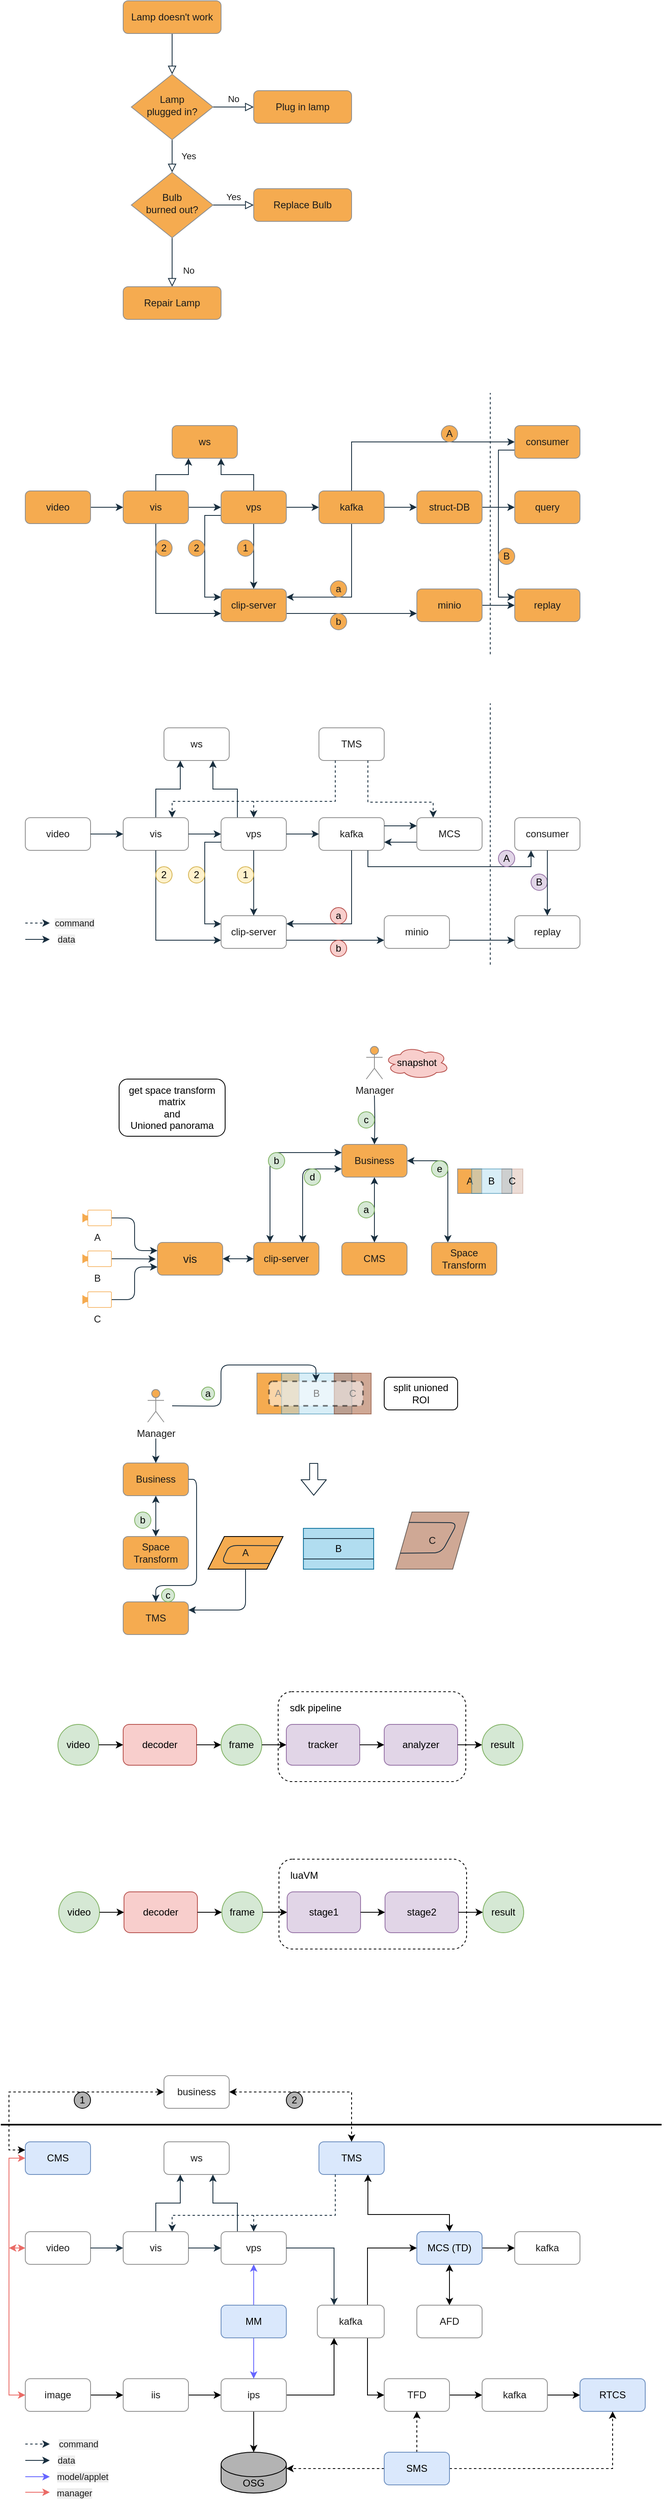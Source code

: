 <mxfile version="14.1.8" type="github">
  <diagram id="C5RBs43oDa-KdzZeNtuy" name="Page-1">
    <mxGraphModel dx="1357" dy="716" grid="1" gridSize="10" guides="1" tooltips="1" connect="1" arrows="1" fold="1" page="1" pageScale="1" pageWidth="827" pageHeight="1169" background="#FFFFFF" math="0" shadow="0">
      <root>
        <mxCell id="WIyWlLk6GJQsqaUBKTNV-0" />
        <mxCell id="WIyWlLk6GJQsqaUBKTNV-1" parent="WIyWlLk6GJQsqaUBKTNV-0" />
        <mxCell id="WIyWlLk6GJQsqaUBKTNV-2" value="" style="rounded=0;html=1;jettySize=auto;orthogonalLoop=1;fontSize=11;endArrow=block;endFill=0;endSize=8;strokeWidth=1;shadow=0;labelBackgroundColor=none;edgeStyle=orthogonalEdgeStyle;strokeColor=#182E3E;fontColor=#1A1A1A;" parent="WIyWlLk6GJQsqaUBKTNV-1" source="WIyWlLk6GJQsqaUBKTNV-3" target="WIyWlLk6GJQsqaUBKTNV-6" edge="1">
          <mxGeometry relative="1" as="geometry" />
        </mxCell>
        <mxCell id="WIyWlLk6GJQsqaUBKTNV-3" value="Lamp doesn&#39;t work" style="rounded=1;whiteSpace=wrap;html=1;fontSize=12;glass=0;strokeWidth=1;shadow=0;fillColor=#F5AB50;strokeColor=#909090;fontColor=#1A1A1A;" parent="WIyWlLk6GJQsqaUBKTNV-1" vertex="1">
          <mxGeometry x="160" y="80" width="120" height="40" as="geometry" />
        </mxCell>
        <mxCell id="WIyWlLk6GJQsqaUBKTNV-4" value="Yes" style="rounded=0;html=1;jettySize=auto;orthogonalLoop=1;fontSize=11;endArrow=block;endFill=0;endSize=8;strokeWidth=1;shadow=0;labelBackgroundColor=none;edgeStyle=orthogonalEdgeStyle;strokeColor=#182E3E;fontColor=#1A1A1A;" parent="WIyWlLk6GJQsqaUBKTNV-1" source="WIyWlLk6GJQsqaUBKTNV-6" target="WIyWlLk6GJQsqaUBKTNV-10" edge="1">
          <mxGeometry y="20" relative="1" as="geometry">
            <mxPoint as="offset" />
          </mxGeometry>
        </mxCell>
        <mxCell id="WIyWlLk6GJQsqaUBKTNV-5" value="No" style="edgeStyle=orthogonalEdgeStyle;rounded=0;html=1;jettySize=auto;orthogonalLoop=1;fontSize=11;endArrow=block;endFill=0;endSize=8;strokeWidth=1;shadow=0;labelBackgroundColor=none;strokeColor=#182E3E;fontColor=#1A1A1A;" parent="WIyWlLk6GJQsqaUBKTNV-1" source="WIyWlLk6GJQsqaUBKTNV-6" target="WIyWlLk6GJQsqaUBKTNV-7" edge="1">
          <mxGeometry y="10" relative="1" as="geometry">
            <mxPoint as="offset" />
          </mxGeometry>
        </mxCell>
        <mxCell id="WIyWlLk6GJQsqaUBKTNV-6" value="Lamp&lt;br&gt;plugged in?" style="rhombus;whiteSpace=wrap;html=1;shadow=0;fontFamily=Helvetica;fontSize=12;align=center;strokeWidth=1;spacing=6;spacingTop=-4;fillColor=#F5AB50;strokeColor=#909090;fontColor=#1A1A1A;" parent="WIyWlLk6GJQsqaUBKTNV-1" vertex="1">
          <mxGeometry x="170" y="170" width="100" height="80" as="geometry" />
        </mxCell>
        <mxCell id="WIyWlLk6GJQsqaUBKTNV-7" value="Plug in lamp" style="rounded=1;whiteSpace=wrap;html=1;fontSize=12;glass=0;strokeWidth=1;shadow=0;fillColor=#F5AB50;strokeColor=#909090;fontColor=#1A1A1A;" parent="WIyWlLk6GJQsqaUBKTNV-1" vertex="1">
          <mxGeometry x="320" y="190" width="120" height="40" as="geometry" />
        </mxCell>
        <mxCell id="WIyWlLk6GJQsqaUBKTNV-8" value="No" style="rounded=0;html=1;jettySize=auto;orthogonalLoop=1;fontSize=11;endArrow=block;endFill=0;endSize=8;strokeWidth=1;shadow=0;labelBackgroundColor=none;edgeStyle=orthogonalEdgeStyle;strokeColor=#182E3E;fontColor=#1A1A1A;" parent="WIyWlLk6GJQsqaUBKTNV-1" source="WIyWlLk6GJQsqaUBKTNV-10" target="WIyWlLk6GJQsqaUBKTNV-11" edge="1">
          <mxGeometry x="0.333" y="20" relative="1" as="geometry">
            <mxPoint as="offset" />
          </mxGeometry>
        </mxCell>
        <mxCell id="WIyWlLk6GJQsqaUBKTNV-9" value="Yes" style="edgeStyle=orthogonalEdgeStyle;rounded=0;html=1;jettySize=auto;orthogonalLoop=1;fontSize=11;endArrow=block;endFill=0;endSize=8;strokeWidth=1;shadow=0;labelBackgroundColor=none;strokeColor=#182E3E;fontColor=#1A1A1A;" parent="WIyWlLk6GJQsqaUBKTNV-1" source="WIyWlLk6GJQsqaUBKTNV-10" target="WIyWlLk6GJQsqaUBKTNV-12" edge="1">
          <mxGeometry y="10" relative="1" as="geometry">
            <mxPoint as="offset" />
          </mxGeometry>
        </mxCell>
        <mxCell id="WIyWlLk6GJQsqaUBKTNV-10" value="Bulb&lt;br&gt;burned out?" style="rhombus;whiteSpace=wrap;html=1;shadow=0;fontFamily=Helvetica;fontSize=12;align=center;strokeWidth=1;spacing=6;spacingTop=-4;fillColor=#F5AB50;strokeColor=#909090;fontColor=#1A1A1A;" parent="WIyWlLk6GJQsqaUBKTNV-1" vertex="1">
          <mxGeometry x="170" y="290" width="100" height="80" as="geometry" />
        </mxCell>
        <mxCell id="WIyWlLk6GJQsqaUBKTNV-11" value="Repair Lamp" style="rounded=1;whiteSpace=wrap;html=1;fontSize=12;glass=0;strokeWidth=1;shadow=0;fillColor=#F5AB50;strokeColor=#909090;fontColor=#1A1A1A;" parent="WIyWlLk6GJQsqaUBKTNV-1" vertex="1">
          <mxGeometry x="160" y="430" width="120" height="40" as="geometry" />
        </mxCell>
        <mxCell id="WIyWlLk6GJQsqaUBKTNV-12" value="Replace Bulb" style="rounded=1;whiteSpace=wrap;html=1;fontSize=12;glass=0;strokeWidth=1;shadow=0;fillColor=#F5AB50;strokeColor=#909090;fontColor=#1A1A1A;" parent="WIyWlLk6GJQsqaUBKTNV-1" vertex="1">
          <mxGeometry x="320" y="310" width="120" height="40" as="geometry" />
        </mxCell>
        <mxCell id="50qvm2ZmXzsjkauxlbS--2" value="" style="edgeStyle=orthogonalEdgeStyle;rounded=0;orthogonalLoop=1;jettySize=auto;html=1;labelBackgroundColor=#EEEEEE;strokeColor=#182E3E;fontColor=#1A1A1A;" parent="WIyWlLk6GJQsqaUBKTNV-1" source="50qvm2ZmXzsjkauxlbS--0" target="50qvm2ZmXzsjkauxlbS--1" edge="1">
          <mxGeometry relative="1" as="geometry" />
        </mxCell>
        <mxCell id="50qvm2ZmXzsjkauxlbS--0" value="video" style="rounded=1;whiteSpace=wrap;html=1;fillColor=#F5AB50;strokeColor=#909090;fontColor=#1A1A1A;" parent="WIyWlLk6GJQsqaUBKTNV-1" vertex="1">
          <mxGeometry x="40" y="680" width="80" height="40" as="geometry" />
        </mxCell>
        <mxCell id="50qvm2ZmXzsjkauxlbS--4" value="" style="edgeStyle=orthogonalEdgeStyle;rounded=0;orthogonalLoop=1;jettySize=auto;html=1;labelBackgroundColor=#EEEEEE;strokeColor=#182E3E;fontColor=#1A1A1A;" parent="WIyWlLk6GJQsqaUBKTNV-1" source="50qvm2ZmXzsjkauxlbS--1" target="50qvm2ZmXzsjkauxlbS--3" edge="1">
          <mxGeometry relative="1" as="geometry" />
        </mxCell>
        <mxCell id="50qvm2ZmXzsjkauxlbS--6" style="edgeStyle=orthogonalEdgeStyle;rounded=0;orthogonalLoop=1;jettySize=auto;html=1;exitX=0.5;exitY=0;exitDx=0;exitDy=0;entryX=0.25;entryY=1;entryDx=0;entryDy=0;labelBackgroundColor=#EEEEEE;strokeColor=#182E3E;fontColor=#1A1A1A;" parent="WIyWlLk6GJQsqaUBKTNV-1" source="50qvm2ZmXzsjkauxlbS--1" target="50qvm2ZmXzsjkauxlbS--5" edge="1">
          <mxGeometry relative="1" as="geometry" />
        </mxCell>
        <mxCell id="50qvm2ZmXzsjkauxlbS--14" style="edgeStyle=orthogonalEdgeStyle;rounded=0;orthogonalLoop=1;jettySize=auto;html=1;exitX=0.5;exitY=1;exitDx=0;exitDy=0;entryX=0;entryY=0.75;entryDx=0;entryDy=0;labelBackgroundColor=#EEEEEE;strokeColor=#182E3E;fontColor=#1A1A1A;" parent="WIyWlLk6GJQsqaUBKTNV-1" source="50qvm2ZmXzsjkauxlbS--1" target="50qvm2ZmXzsjkauxlbS--13" edge="1">
          <mxGeometry relative="1" as="geometry" />
        </mxCell>
        <mxCell id="50qvm2ZmXzsjkauxlbS--1" value="vis" style="rounded=1;whiteSpace=wrap;html=1;fillColor=#F5AB50;strokeColor=#909090;fontColor=#1A1A1A;" parent="WIyWlLk6GJQsqaUBKTNV-1" vertex="1">
          <mxGeometry x="160" y="680" width="80" height="40" as="geometry" />
        </mxCell>
        <mxCell id="50qvm2ZmXzsjkauxlbS--7" style="edgeStyle=orthogonalEdgeStyle;rounded=0;orthogonalLoop=1;jettySize=auto;html=1;exitX=0.5;exitY=0;exitDx=0;exitDy=0;entryX=0.75;entryY=1;entryDx=0;entryDy=0;labelBackgroundColor=#EEEEEE;strokeColor=#182E3E;fontColor=#1A1A1A;" parent="WIyWlLk6GJQsqaUBKTNV-1" source="50qvm2ZmXzsjkauxlbS--3" target="50qvm2ZmXzsjkauxlbS--5" edge="1">
          <mxGeometry relative="1" as="geometry" />
        </mxCell>
        <mxCell id="50qvm2ZmXzsjkauxlbS--10" value="" style="edgeStyle=orthogonalEdgeStyle;rounded=0;orthogonalLoop=1;jettySize=auto;html=1;labelBackgroundColor=#EEEEEE;strokeColor=#182E3E;fontColor=#1A1A1A;" parent="WIyWlLk6GJQsqaUBKTNV-1" source="50qvm2ZmXzsjkauxlbS--3" target="50qvm2ZmXzsjkauxlbS--9" edge="1">
          <mxGeometry relative="1" as="geometry" />
        </mxCell>
        <mxCell id="50qvm2ZmXzsjkauxlbS--16" style="edgeStyle=orthogonalEdgeStyle;rounded=0;orthogonalLoop=1;jettySize=auto;html=1;exitX=0;exitY=0.75;exitDx=0;exitDy=0;entryX=0;entryY=0.25;entryDx=0;entryDy=0;labelBackgroundColor=#EEEEEE;strokeColor=#182E3E;fontColor=#1A1A1A;" parent="WIyWlLk6GJQsqaUBKTNV-1" source="50qvm2ZmXzsjkauxlbS--3" target="50qvm2ZmXzsjkauxlbS--13" edge="1">
          <mxGeometry relative="1" as="geometry" />
        </mxCell>
        <mxCell id="50qvm2ZmXzsjkauxlbS--17" value="" style="edgeStyle=orthogonalEdgeStyle;rounded=0;orthogonalLoop=1;jettySize=auto;html=1;labelBackgroundColor=#EEEEEE;strokeColor=#182E3E;fontColor=#1A1A1A;" parent="WIyWlLk6GJQsqaUBKTNV-1" source="50qvm2ZmXzsjkauxlbS--3" target="50qvm2ZmXzsjkauxlbS--13" edge="1">
          <mxGeometry relative="1" as="geometry" />
        </mxCell>
        <mxCell id="50qvm2ZmXzsjkauxlbS--3" value="vps" style="rounded=1;whiteSpace=wrap;html=1;fillColor=#F5AB50;strokeColor=#909090;fontColor=#1A1A1A;" parent="WIyWlLk6GJQsqaUBKTNV-1" vertex="1">
          <mxGeometry x="280" y="680" width="80" height="40" as="geometry" />
        </mxCell>
        <mxCell id="50qvm2ZmXzsjkauxlbS--12" value="" style="edgeStyle=orthogonalEdgeStyle;rounded=0;orthogonalLoop=1;jettySize=auto;html=1;labelBackgroundColor=#EEEEEE;strokeColor=#182E3E;fontColor=#1A1A1A;" parent="WIyWlLk6GJQsqaUBKTNV-1" source="50qvm2ZmXzsjkauxlbS--9" target="50qvm2ZmXzsjkauxlbS--11" edge="1">
          <mxGeometry relative="1" as="geometry" />
        </mxCell>
        <mxCell id="50qvm2ZmXzsjkauxlbS--18" style="edgeStyle=orthogonalEdgeStyle;rounded=0;orthogonalLoop=1;jettySize=auto;html=1;exitX=0.5;exitY=1;exitDx=0;exitDy=0;entryX=1;entryY=0.25;entryDx=0;entryDy=0;labelBackgroundColor=#EEEEEE;strokeColor=#182E3E;fontColor=#1A1A1A;" parent="WIyWlLk6GJQsqaUBKTNV-1" source="50qvm2ZmXzsjkauxlbS--9" target="50qvm2ZmXzsjkauxlbS--13" edge="1">
          <mxGeometry relative="1" as="geometry" />
        </mxCell>
        <mxCell id="50qvm2ZmXzsjkauxlbS--22" style="edgeStyle=orthogonalEdgeStyle;rounded=0;orthogonalLoop=1;jettySize=auto;html=1;exitX=0.5;exitY=0;exitDx=0;exitDy=0;entryX=0;entryY=0.5;entryDx=0;entryDy=0;labelBackgroundColor=#EEEEEE;strokeColor=#182E3E;fontColor=#1A1A1A;" parent="WIyWlLk6GJQsqaUBKTNV-1" source="50qvm2ZmXzsjkauxlbS--9" target="50qvm2ZmXzsjkauxlbS--21" edge="1">
          <mxGeometry relative="1" as="geometry" />
        </mxCell>
        <mxCell id="50qvm2ZmXzsjkauxlbS--9" value="kafka" style="rounded=1;whiteSpace=wrap;html=1;fillColor=#F5AB50;strokeColor=#909090;fontColor=#1A1A1A;" parent="WIyWlLk6GJQsqaUBKTNV-1" vertex="1">
          <mxGeometry x="400" y="680" width="80" height="40" as="geometry" />
        </mxCell>
        <mxCell id="50qvm2ZmXzsjkauxlbS--26" style="edgeStyle=orthogonalEdgeStyle;rounded=0;orthogonalLoop=1;jettySize=auto;html=1;exitX=1;exitY=0.5;exitDx=0;exitDy=0;labelBackgroundColor=#EEEEEE;strokeColor=#182E3E;fontColor=#1A1A1A;" parent="WIyWlLk6GJQsqaUBKTNV-1" source="50qvm2ZmXzsjkauxlbS--11" target="50qvm2ZmXzsjkauxlbS--23" edge="1">
          <mxGeometry relative="1" as="geometry" />
        </mxCell>
        <mxCell id="50qvm2ZmXzsjkauxlbS--11" value="struct-DB" style="rounded=1;whiteSpace=wrap;html=1;fillColor=#F5AB50;strokeColor=#909090;fontColor=#1A1A1A;" parent="WIyWlLk6GJQsqaUBKTNV-1" vertex="1">
          <mxGeometry x="520" y="680" width="80" height="40" as="geometry" />
        </mxCell>
        <mxCell id="50qvm2ZmXzsjkauxlbS--5" value="ws" style="rounded=1;whiteSpace=wrap;html=1;fillColor=#F5AB50;strokeColor=#909090;fontColor=#1A1A1A;" parent="WIyWlLk6GJQsqaUBKTNV-1" vertex="1">
          <mxGeometry x="220" y="600" width="80" height="40" as="geometry" />
        </mxCell>
        <mxCell id="50qvm2ZmXzsjkauxlbS--19" style="edgeStyle=orthogonalEdgeStyle;rounded=0;orthogonalLoop=1;jettySize=auto;html=1;exitX=1;exitY=0.75;exitDx=0;exitDy=0;labelBackgroundColor=#EEEEEE;strokeColor=#182E3E;fontColor=#1A1A1A;" parent="WIyWlLk6GJQsqaUBKTNV-1" source="50qvm2ZmXzsjkauxlbS--13" edge="1">
          <mxGeometry relative="1" as="geometry">
            <mxPoint x="520" y="830" as="targetPoint" />
          </mxGeometry>
        </mxCell>
        <mxCell id="50qvm2ZmXzsjkauxlbS--13" value="clip-server" style="rounded=1;whiteSpace=wrap;html=1;fillColor=#F5AB50;strokeColor=#909090;fontColor=#1A1A1A;" parent="WIyWlLk6GJQsqaUBKTNV-1" vertex="1">
          <mxGeometry x="280" y="800" width="80" height="40" as="geometry" />
        </mxCell>
        <mxCell id="50qvm2ZmXzsjkauxlbS--25" style="edgeStyle=orthogonalEdgeStyle;rounded=0;orthogonalLoop=1;jettySize=auto;html=1;exitX=1;exitY=0.5;exitDx=0;exitDy=0;labelBackgroundColor=#EEEEEE;strokeColor=#182E3E;fontColor=#1A1A1A;" parent="WIyWlLk6GJQsqaUBKTNV-1" source="50qvm2ZmXzsjkauxlbS--20" target="50qvm2ZmXzsjkauxlbS--24" edge="1">
          <mxGeometry relative="1" as="geometry" />
        </mxCell>
        <mxCell id="50qvm2ZmXzsjkauxlbS--20" value="minio" style="rounded=1;whiteSpace=wrap;html=1;fillColor=#F5AB50;strokeColor=#909090;fontColor=#1A1A1A;" parent="WIyWlLk6GJQsqaUBKTNV-1" vertex="1">
          <mxGeometry x="520" y="800" width="80" height="40" as="geometry" />
        </mxCell>
        <mxCell id="50qvm2ZmXzsjkauxlbS--38" style="edgeStyle=orthogonalEdgeStyle;rounded=0;orthogonalLoop=1;jettySize=auto;html=1;exitX=0;exitY=0.75;exitDx=0;exitDy=0;entryX=0;entryY=0.25;entryDx=0;entryDy=0;labelBackgroundColor=#EEEEEE;strokeColor=#182E3E;fontColor=#1A1A1A;" parent="WIyWlLk6GJQsqaUBKTNV-1" source="50qvm2ZmXzsjkauxlbS--21" target="50qvm2ZmXzsjkauxlbS--24" edge="1">
          <mxGeometry relative="1" as="geometry" />
        </mxCell>
        <mxCell id="50qvm2ZmXzsjkauxlbS--21" value="consumer" style="rounded=1;whiteSpace=wrap;html=1;fillColor=#F5AB50;strokeColor=#909090;fontColor=#1A1A1A;" parent="WIyWlLk6GJQsqaUBKTNV-1" vertex="1">
          <mxGeometry x="640" y="600" width="80" height="40" as="geometry" />
        </mxCell>
        <mxCell id="50qvm2ZmXzsjkauxlbS--23" value="query" style="rounded=1;whiteSpace=wrap;html=1;fillColor=#F5AB50;strokeColor=#909090;fontColor=#1A1A1A;" parent="WIyWlLk6GJQsqaUBKTNV-1" vertex="1">
          <mxGeometry x="640" y="680" width="80" height="40" as="geometry" />
        </mxCell>
        <mxCell id="50qvm2ZmXzsjkauxlbS--24" value="replay" style="rounded=1;whiteSpace=wrap;html=1;fillColor=#F5AB50;strokeColor=#909090;fontColor=#1A1A1A;" parent="WIyWlLk6GJQsqaUBKTNV-1" vertex="1">
          <mxGeometry x="640" y="800" width="80" height="40" as="geometry" />
        </mxCell>
        <mxCell id="50qvm2ZmXzsjkauxlbS--27" value="" style="endArrow=none;dashed=1;html=1;labelBackgroundColor=#EEEEEE;strokeColor=#182E3E;fontColor=#1A1A1A;" parent="WIyWlLk6GJQsqaUBKTNV-1" edge="1">
          <mxGeometry width="50" height="50" relative="1" as="geometry">
            <mxPoint x="610" y="880" as="sourcePoint" />
            <mxPoint x="610" y="560" as="targetPoint" />
          </mxGeometry>
        </mxCell>
        <mxCell id="50qvm2ZmXzsjkauxlbS--28" value="1" style="ellipse;whiteSpace=wrap;html=1;aspect=fixed;fillColor=#F5AB50;strokeColor=#909090;fontColor=#1A1A1A;" parent="WIyWlLk6GJQsqaUBKTNV-1" vertex="1">
          <mxGeometry x="300" y="740" width="20" height="20" as="geometry" />
        </mxCell>
        <mxCell id="50qvm2ZmXzsjkauxlbS--31" value="2" style="ellipse;whiteSpace=wrap;html=1;aspect=fixed;fillColor=#F5AB50;strokeColor=#909090;fontColor=#1A1A1A;" parent="WIyWlLk6GJQsqaUBKTNV-1" vertex="1">
          <mxGeometry x="200" y="740" width="20" height="20" as="geometry" />
        </mxCell>
        <mxCell id="50qvm2ZmXzsjkauxlbS--32" value="a" style="ellipse;whiteSpace=wrap;html=1;aspect=fixed;fillColor=#F5AB50;strokeColor=#909090;fontColor=#1A1A1A;" parent="WIyWlLk6GJQsqaUBKTNV-1" vertex="1">
          <mxGeometry x="414" y="790" width="20" height="20" as="geometry" />
        </mxCell>
        <mxCell id="50qvm2ZmXzsjkauxlbS--33" value="b" style="ellipse;whiteSpace=wrap;html=1;aspect=fixed;fillColor=#F5AB50;strokeColor=#909090;fontColor=#1A1A1A;" parent="WIyWlLk6GJQsqaUBKTNV-1" vertex="1">
          <mxGeometry x="414" y="830" width="20" height="20" as="geometry" />
        </mxCell>
        <mxCell id="50qvm2ZmXzsjkauxlbS--37" value="2" style="ellipse;whiteSpace=wrap;html=1;aspect=fixed;fillColor=#F5AB50;strokeColor=#909090;fontColor=#1A1A1A;" parent="WIyWlLk6GJQsqaUBKTNV-1" vertex="1">
          <mxGeometry x="240" y="740" width="20" height="20" as="geometry" />
        </mxCell>
        <mxCell id="50qvm2ZmXzsjkauxlbS--39" value="A" style="ellipse;whiteSpace=wrap;html=1;aspect=fixed;fillColor=#F5AB50;strokeColor=#909090;fontColor=#1A1A1A;" parent="WIyWlLk6GJQsqaUBKTNV-1" vertex="1">
          <mxGeometry x="550" y="600" width="20" height="20" as="geometry" />
        </mxCell>
        <mxCell id="50qvm2ZmXzsjkauxlbS--40" value="B" style="ellipse;whiteSpace=wrap;html=1;aspect=fixed;fillColor=#F5AB50;strokeColor=#909090;fontColor=#1A1A1A;" parent="WIyWlLk6GJQsqaUBKTNV-1" vertex="1">
          <mxGeometry x="620" y="750" width="20" height="20" as="geometry" />
        </mxCell>
        <mxCell id="3TUKvcQSaALCMrUlqvW0-78" value="clip-server" style="rounded=1;whiteSpace=wrap;html=1;fillColor=#F5AB50;strokeColor=#909090;fontColor=#1A1A1A;" parent="WIyWlLk6GJQsqaUBKTNV-1" vertex="1">
          <mxGeometry x="320" y="1600" width="80" height="40" as="geometry" />
        </mxCell>
        <mxCell id="3TUKvcQSaALCMrUlqvW0-79" value="A" style="points=[[0,0.5,0],[0.19,0.02,0],[0.59,0,0],[0.985,0.02,0],[1,0.5,0],[0.985,0.98,0],[0.59,1,0],[0.19,0.98,0]];verticalLabelPosition=bottom;html=1;verticalAlign=top;aspect=fixed;align=center;pointerEvents=1;shape=mxgraph.cisco19.camera;fillColor=#F5AB50;strokeColor=none;fontColor=#1A1A1A;" parent="WIyWlLk6GJQsqaUBKTNV-1" vertex="1">
          <mxGeometry x="110" y="1560" width="36.01" height="20" as="geometry" />
        </mxCell>
        <mxCell id="3TUKvcQSaALCMrUlqvW0-122" style="edgeStyle=orthogonalEdgeStyle;curved=0;rounded=1;sketch=0;orthogonalLoop=1;jettySize=auto;html=1;exitX=1;exitY=0.5;exitDx=0;exitDy=0;exitPerimeter=0;startArrow=none;startFill=0;strokeColor=#182E3E;fontColor=#1A1A1A;" parent="WIyWlLk6GJQsqaUBKTNV-1" source="3TUKvcQSaALCMrUlqvW0-80" edge="1">
          <mxGeometry x="110" y="1360" as="geometry">
            <mxPoint x="200" y="1620.333" as="targetPoint" />
          </mxGeometry>
        </mxCell>
        <mxCell id="3TUKvcQSaALCMrUlqvW0-80" value="B" style="points=[[0,0.5,0],[0.19,0.02,0],[0.59,0,0],[0.985,0.02,0],[1,0.5,0],[0.985,0.98,0],[0.59,1,0],[0.19,0.98,0]];verticalLabelPosition=bottom;html=1;verticalAlign=top;aspect=fixed;align=center;pointerEvents=1;shape=mxgraph.cisco19.camera;fillColor=#F5AB50;strokeColor=none;fontColor=#1A1A1A;" parent="WIyWlLk6GJQsqaUBKTNV-1" vertex="1">
          <mxGeometry x="110" y="1610" width="36.01" height="20" as="geometry" />
        </mxCell>
        <mxCell id="3TUKvcQSaALCMrUlqvW0-81" value="C" style="points=[[0,0.5,0],[0.19,0.02,0],[0.59,0,0],[0.985,0.02,0],[1,0.5,0],[0.985,0.98,0],[0.59,1,0],[0.19,0.98,0]];verticalLabelPosition=bottom;html=1;verticalAlign=top;aspect=fixed;align=center;pointerEvents=1;shape=mxgraph.cisco19.camera;fillColor=#F5AB50;strokeColor=none;fontColor=#1A1A1A;" parent="WIyWlLk6GJQsqaUBKTNV-1" vertex="1">
          <mxGeometry x="110" y="1660" width="36.01" height="20" as="geometry" />
        </mxCell>
        <mxCell id="3TUKvcQSaALCMrUlqvW0-85" value="&lt;font style=&quot;font-size: 14px&quot;&gt;vis&lt;/font&gt;" style="rounded=1;whiteSpace=wrap;html=1;fillColor=#F5AB50;strokeColor=#909090;fontColor=#1A1A1A;" parent="WIyWlLk6GJQsqaUBKTNV-1" vertex="1">
          <mxGeometry x="202" y="1600" width="80" height="40" as="geometry" />
        </mxCell>
        <mxCell id="3TUKvcQSaALCMrUlqvW0-92" style="edgeStyle=orthogonalEdgeStyle;rounded=0;orthogonalLoop=1;jettySize=auto;html=1;exitX=0;exitY=0.5;exitDx=0;exitDy=0;entryX=1;entryY=0.5;entryDx=0;entryDy=0;startArrow=classic;startFill=1;labelBackgroundColor=#EEEEEE;strokeColor=#182E3E;fontColor=#1A1A1A;" parent="WIyWlLk6GJQsqaUBKTNV-1" source="3TUKvcQSaALCMrUlqvW0-78" target="3TUKvcQSaALCMrUlqvW0-85" edge="1">
          <mxGeometry x="110" y="1360" as="geometry" />
        </mxCell>
        <mxCell id="3TUKvcQSaALCMrUlqvW0-121" style="edgeStyle=orthogonalEdgeStyle;curved=0;rounded=1;sketch=0;orthogonalLoop=1;jettySize=auto;html=1;exitX=1;exitY=0.5;exitDx=0;exitDy=0;exitPerimeter=0;entryX=0;entryY=0.25;entryDx=0;entryDy=0;startArrow=none;startFill=0;strokeColor=#182E3E;fontColor=#1A1A1A;" parent="WIyWlLk6GJQsqaUBKTNV-1" source="3TUKvcQSaALCMrUlqvW0-79" target="3TUKvcQSaALCMrUlqvW0-85" edge="1">
          <mxGeometry x="110" y="1360" as="geometry" />
        </mxCell>
        <mxCell id="3TUKvcQSaALCMrUlqvW0-123" style="edgeStyle=orthogonalEdgeStyle;curved=0;rounded=1;sketch=0;orthogonalLoop=1;jettySize=auto;html=1;exitX=1;exitY=0.5;exitDx=0;exitDy=0;exitPerimeter=0;entryX=0;entryY=0.75;entryDx=0;entryDy=0;startArrow=none;startFill=0;strokeColor=#182E3E;fontColor=#1A1A1A;" parent="WIyWlLk6GJQsqaUBKTNV-1" source="3TUKvcQSaALCMrUlqvW0-81" target="3TUKvcQSaALCMrUlqvW0-85" edge="1">
          <mxGeometry x="110" y="1360" as="geometry" />
        </mxCell>
        <mxCell id="3TUKvcQSaALCMrUlqvW0-87" value="CMS" style="rounded=1;whiteSpace=wrap;html=1;fillColor=#F5AB50;strokeColor=#909090;fontColor=#1A1A1A;" parent="WIyWlLk6GJQsqaUBKTNV-1" vertex="1">
          <mxGeometry x="428" y="1600" width="80" height="40" as="geometry" />
        </mxCell>
        <mxCell id="3TUKvcQSaALCMrUlqvW0-90" style="edgeStyle=orthogonalEdgeStyle;rounded=0;orthogonalLoop=1;jettySize=auto;html=1;exitX=0.5;exitY=1;exitDx=0;exitDy=0;startArrow=classic;startFill=1;entryX=0.5;entryY=0;entryDx=0;entryDy=0;labelBackgroundColor=#EEEEEE;strokeColor=#182E3E;fontColor=#1A1A1A;" parent="WIyWlLk6GJQsqaUBKTNV-1" source="3TUKvcQSaALCMrUlqvW0-88" target="3TUKvcQSaALCMrUlqvW0-87" edge="1">
          <mxGeometry x="76" y="1360" as="geometry" />
        </mxCell>
        <mxCell id="3TUKvcQSaALCMrUlqvW0-88" value="Business" style="rounded=1;whiteSpace=wrap;html=1;fillColor=#F5AB50;strokeColor=#909090;fontColor=#1A1A1A;" parent="WIyWlLk6GJQsqaUBKTNV-1" vertex="1">
          <mxGeometry x="428" y="1480" width="80" height="40" as="geometry" />
        </mxCell>
        <mxCell id="3TUKvcQSaALCMrUlqvW0-119" style="edgeStyle=orthogonalEdgeStyle;curved=0;rounded=1;sketch=0;orthogonalLoop=1;jettySize=auto;html=1;exitX=0.25;exitY=0;exitDx=0;exitDy=0;entryX=0;entryY=0.25;entryDx=0;entryDy=0;startArrow=classic;startFill=1;strokeColor=#182E3E;fontColor=#1A1A1A;" parent="WIyWlLk6GJQsqaUBKTNV-1" source="3TUKvcQSaALCMrUlqvW0-78" target="3TUKvcQSaALCMrUlqvW0-88" edge="1">
          <mxGeometry x="88" y="1360" as="geometry" />
        </mxCell>
        <mxCell id="3TUKvcQSaALCMrUlqvW0-120" style="edgeStyle=orthogonalEdgeStyle;curved=0;rounded=1;sketch=0;orthogonalLoop=1;jettySize=auto;html=1;exitX=0.75;exitY=0;exitDx=0;exitDy=0;entryX=0;entryY=0.75;entryDx=0;entryDy=0;startArrow=classic;startFill=1;strokeColor=#182E3E;fontColor=#1A1A1A;" parent="WIyWlLk6GJQsqaUBKTNV-1" source="3TUKvcQSaALCMrUlqvW0-78" target="3TUKvcQSaALCMrUlqvW0-88" edge="1">
          <mxGeometry x="88" y="1360" as="geometry" />
        </mxCell>
        <mxCell id="3TUKvcQSaALCMrUlqvW0-190" style="edgeStyle=orthogonalEdgeStyle;curved=0;rounded=1;sketch=0;orthogonalLoop=1;jettySize=auto;html=1;exitX=0.25;exitY=0;exitDx=0;exitDy=0;entryX=1;entryY=0.5;entryDx=0;entryDy=0;startArrow=classic;startFill=1;strokeColor=#182E3E;fontColor=#1A1A1A;" parent="WIyWlLk6GJQsqaUBKTNV-1" source="3TUKvcQSaALCMrUlqvW0-96" target="3TUKvcQSaALCMrUlqvW0-88" edge="1">
          <mxGeometry relative="1" as="geometry" />
        </mxCell>
        <mxCell id="3TUKvcQSaALCMrUlqvW0-96" value="Space Transform" style="rounded=1;whiteSpace=wrap;html=1;fillColor=#F5AB50;strokeColor=#909090;fontColor=#1A1A1A;" parent="WIyWlLk6GJQsqaUBKTNV-1" vertex="1">
          <mxGeometry x="538" y="1600" width="80" height="40" as="geometry" />
        </mxCell>
        <mxCell id="3TUKvcQSaALCMrUlqvW0-102" value="a" style="ellipse;whiteSpace=wrap;html=1;aspect=fixed;fillColor=#d5e8d4;strokeColor=#82b366;" parent="WIyWlLk6GJQsqaUBKTNV-1" vertex="1">
          <mxGeometry x="448" y="1550" width="20" height="20" as="geometry" />
        </mxCell>
        <mxCell id="3TUKvcQSaALCMrUlqvW0-105" value="b" style="ellipse;whiteSpace=wrap;html=1;aspect=fixed;fillColor=#d5e8d4;strokeColor=#82b366;" parent="WIyWlLk6GJQsqaUBKTNV-1" vertex="1">
          <mxGeometry x="338" y="1490" width="20" height="20" as="geometry" />
        </mxCell>
        <mxCell id="3TUKvcQSaALCMrUlqvW0-116" style="edgeStyle=orthogonalEdgeStyle;rounded=0;orthogonalLoop=1;jettySize=auto;html=1;entryX=0.5;entryY=0;entryDx=0;entryDy=0;startArrow=none;startFill=0;labelBackgroundColor=#EEEEEE;strokeColor=#182E3E;fontColor=#1A1A1A;" parent="WIyWlLk6GJQsqaUBKTNV-1" target="3TUKvcQSaALCMrUlqvW0-88" edge="1">
          <mxGeometry x="76" y="1360" as="geometry">
            <mxPoint x="468" y="1420" as="sourcePoint" />
          </mxGeometry>
        </mxCell>
        <mxCell id="3TUKvcQSaALCMrUlqvW0-107" value="Manager" style="shape=umlActor;verticalLabelPosition=bottom;verticalAlign=top;html=1;outlineConnect=0;fillColor=#F5AB50;strokeColor=#909090;fontColor=#1A1A1A;" parent="WIyWlLk6GJQsqaUBKTNV-1" vertex="1">
          <mxGeometry x="458" y="1360" width="20" height="40" as="geometry" />
        </mxCell>
        <mxCell id="3TUKvcQSaALCMrUlqvW0-111" value="snapshot" style="ellipse;shape=cloud;whiteSpace=wrap;html=1;fillColor=#f8cecc;strokeColor=#b85450;" parent="WIyWlLk6GJQsqaUBKTNV-1" vertex="1">
          <mxGeometry x="480" y="1360" width="80" height="40" as="geometry" />
        </mxCell>
        <mxCell id="3TUKvcQSaALCMrUlqvW0-112" value="c" style="ellipse;whiteSpace=wrap;html=1;aspect=fixed;fillColor=#d5e8d4;strokeColor=#82b366;" parent="WIyWlLk6GJQsqaUBKTNV-1" vertex="1">
          <mxGeometry x="448" y="1440" width="20" height="20" as="geometry" />
        </mxCell>
        <mxCell id="3TUKvcQSaALCMrUlqvW0-113" value="d" style="ellipse;whiteSpace=wrap;html=1;aspect=fixed;fillColor=#d5e8d4;strokeColor=#82b366;" parent="WIyWlLk6GJQsqaUBKTNV-1" vertex="1">
          <mxGeometry x="382" y="1510" width="20" height="20" as="geometry" />
        </mxCell>
        <mxCell id="3TUKvcQSaALCMrUlqvW0-125" value="e" style="ellipse;whiteSpace=wrap;html=1;aspect=fixed;fillColor=#d5e8d4;strokeColor=#82b366;" parent="WIyWlLk6GJQsqaUBKTNV-1" vertex="1">
          <mxGeometry x="538" y="1500" width="20" height="20" as="geometry" />
        </mxCell>
        <mxCell id="3TUKvcQSaALCMrUlqvW0-126" value="get space transform matrix&lt;br&gt;and&lt;br&gt;Unioned&amp;nbsp;&lt;span&gt;panorama&lt;br&gt;&lt;/span&gt;" style="rounded=1;whiteSpace=wrap;html=1;sketch=0;" parent="WIyWlLk6GJQsqaUBKTNV-1" vertex="1">
          <mxGeometry x="155" y="1400" width="130" height="70" as="geometry" />
        </mxCell>
        <mxCell id="3TUKvcQSaALCMrUlqvW0-189" value="" style="group" parent="WIyWlLk6GJQsqaUBKTNV-1" vertex="1" connectable="0">
          <mxGeometry x="570" y="1510" width="80" height="30" as="geometry" />
        </mxCell>
        <mxCell id="3TUKvcQSaALCMrUlqvW0-156" value="A" style="rounded=0;whiteSpace=wrap;html=1;sketch=0;strokeColor=#909090;fillColor=#F5AB50;fontColor=#1A1A1A;" parent="3TUKvcQSaALCMrUlqvW0-189" vertex="1">
          <mxGeometry width="29.538" height="30" as="geometry" />
        </mxCell>
        <mxCell id="3TUKvcQSaALCMrUlqvW0-186" value="B" style="rounded=0;whiteSpace=wrap;html=1;sketch=0;strokeColor=#10739e;fillColor=#b1ddf0;opacity=50;" parent="3TUKvcQSaALCMrUlqvW0-189" vertex="1">
          <mxGeometry x="17.231" width="49.231" height="30" as="geometry" />
        </mxCell>
        <mxCell id="3TUKvcQSaALCMrUlqvW0-187" value="&lt;font color=&quot;#000000&quot;&gt;C&lt;/font&gt;" style="rounded=0;whiteSpace=wrap;html=1;sketch=0;strokeColor=#6D1F00;fillColor=#a0522d;opacity=20;fontColor=#ffffff;" parent="3TUKvcQSaALCMrUlqvW0-189" vertex="1">
          <mxGeometry x="54.154" width="25.846" height="30" as="geometry" />
        </mxCell>
        <mxCell id="3TUKvcQSaALCMrUlqvW0-195" value="" style="shape=image;html=1;verticalAlign=top;verticalLabelPosition=bottom;labelBackgroundColor=#ffffff;imageAspect=0;aspect=fixed;image=https://cdn0.iconfinder.com/data/icons/infographic-element-8/512/23_Matric-128.png;rounded=0;sketch=0;strokeColor=#909090;fillColor=#F5AB50;fontColor=#1A1A1A;opacity=20;" parent="WIyWlLk6GJQsqaUBKTNV-1" vertex="1">
          <mxGeometry x="570" y="1551" width="38" height="38" as="geometry" />
        </mxCell>
        <mxCell id="3TUKvcQSaALCMrUlqvW0-220" value="" style="group" parent="WIyWlLk6GJQsqaUBKTNV-1" vertex="1" connectable="0">
          <mxGeometry x="160" y="1760" width="424" height="240" as="geometry" />
        </mxCell>
        <mxCell id="3TUKvcQSaALCMrUlqvW0-141" value="Business" style="rounded=1;whiteSpace=wrap;html=1;fillColor=#F5AB50;strokeColor=#909090;fontColor=#1A1A1A;" parent="3TUKvcQSaALCMrUlqvW0-220" vertex="1">
          <mxGeometry y="110" width="80" height="40" as="geometry" />
        </mxCell>
        <mxCell id="3TUKvcQSaALCMrUlqvW0-144" style="edgeStyle=orthogonalEdgeStyle;curved=0;rounded=1;sketch=0;orthogonalLoop=1;jettySize=auto;html=1;exitX=0.5;exitY=0;exitDx=0;exitDy=0;entryX=0.5;entryY=1;entryDx=0;entryDy=0;startArrow=classic;startFill=1;strokeColor=#182E3E;fontColor=#1A1A1A;" parent="3TUKvcQSaALCMrUlqvW0-220" source="3TUKvcQSaALCMrUlqvW0-145" target="3TUKvcQSaALCMrUlqvW0-141" edge="1">
          <mxGeometry x="-352" y="-20" as="geometry" />
        </mxCell>
        <mxCell id="3TUKvcQSaALCMrUlqvW0-145" value="Space Transform" style="rounded=1;whiteSpace=wrap;html=1;fillColor=#F5AB50;strokeColor=#909090;fontColor=#1A1A1A;" parent="3TUKvcQSaALCMrUlqvW0-220" vertex="1">
          <mxGeometry y="200" width="80" height="40" as="geometry" />
        </mxCell>
        <mxCell id="3TUKvcQSaALCMrUlqvW0-148" style="edgeStyle=orthogonalEdgeStyle;rounded=0;orthogonalLoop=1;jettySize=auto;html=1;entryX=0.5;entryY=0;entryDx=0;entryDy=0;startArrow=none;startFill=0;labelBackgroundColor=#EEEEEE;strokeColor=#182E3E;fontColor=#1A1A1A;" parent="3TUKvcQSaALCMrUlqvW0-220" target="3TUKvcQSaALCMrUlqvW0-141" edge="1">
          <mxGeometry x="-352" y="-20" as="geometry">
            <mxPoint x="40" y="80" as="sourcePoint" />
          </mxGeometry>
        </mxCell>
        <mxCell id="3TUKvcQSaALCMrUlqvW0-149" value="Manager" style="shape=umlActor;verticalLabelPosition=bottom;verticalAlign=top;html=1;outlineConnect=0;fillColor=#F5AB50;strokeColor=#909090;fontColor=#1A1A1A;" parent="3TUKvcQSaALCMrUlqvW0-220" vertex="1">
          <mxGeometry x="30" y="20" width="20" height="40" as="geometry" />
        </mxCell>
        <mxCell id="3TUKvcQSaALCMrUlqvW0-153" value="b" style="ellipse;whiteSpace=wrap;html=1;aspect=fixed;fillColor=#d5e8d4;strokeColor=#82b366;" parent="3TUKvcQSaALCMrUlqvW0-220" vertex="1">
          <mxGeometry x="14" y="170" width="20" height="20" as="geometry" />
        </mxCell>
        <mxCell id="3TUKvcQSaALCMrUlqvW0-154" value="split unioned ROI" style="rounded=1;whiteSpace=wrap;html=1;sketch=0;" parent="3TUKvcQSaALCMrUlqvW0-220" vertex="1">
          <mxGeometry x="320" y="5" width="90" height="40" as="geometry" />
        </mxCell>
        <mxCell id="3TUKvcQSaALCMrUlqvW0-192" value="a" style="ellipse;whiteSpace=wrap;html=1;aspect=fixed;fillColor=#d5e8d4;strokeColor=#82b366;" parent="3TUKvcQSaALCMrUlqvW0-220" vertex="1">
          <mxGeometry x="96" y="17" width="16" height="16" as="geometry" />
        </mxCell>
        <mxCell id="3TUKvcQSaALCMrUlqvW0-196" value="" style="group" parent="3TUKvcQSaALCMrUlqvW0-220" vertex="1" connectable="0">
          <mxGeometry x="164" width="140" height="50" as="geometry" />
        </mxCell>
        <mxCell id="3TUKvcQSaALCMrUlqvW0-197" value="A" style="rounded=0;whiteSpace=wrap;html=1;sketch=0;strokeColor=#909090;fillColor=#F5AB50;fontColor=#1A1A1A;" parent="3TUKvcQSaALCMrUlqvW0-196" vertex="1">
          <mxGeometry width="51.692" height="50" as="geometry" />
        </mxCell>
        <mxCell id="3TUKvcQSaALCMrUlqvW0-198" value="B" style="rounded=0;whiteSpace=wrap;html=1;sketch=0;strokeColor=#10739e;fillColor=#b1ddf0;opacity=50;" parent="3TUKvcQSaALCMrUlqvW0-196" vertex="1">
          <mxGeometry x="30.154" width="86.154" height="50" as="geometry" />
        </mxCell>
        <mxCell id="3TUKvcQSaALCMrUlqvW0-199" value="&lt;font color=&quot;#000000&quot;&gt;C&lt;/font&gt;" style="rounded=0;whiteSpace=wrap;html=1;sketch=0;strokeColor=#6D1F00;fillColor=#a0522d;opacity=50;fontColor=#ffffff;" parent="3TUKvcQSaALCMrUlqvW0-196" vertex="1">
          <mxGeometry x="94.769" width="45.231" height="50" as="geometry" />
        </mxCell>
        <mxCell id="3TUKvcQSaALCMrUlqvW0-200" value="" style="rounded=1;whiteSpace=wrap;html=1;sketch=0;fontColor=#1A1A1A;opacity=50;fillColor=#FFFFFF;dashed=1;strokeWidth=2;" parent="3TUKvcQSaALCMrUlqvW0-196" vertex="1">
          <mxGeometry x="14.77" y="10" width="115.23" height="30" as="geometry" />
        </mxCell>
        <mxCell id="3TUKvcQSaALCMrUlqvW0-209" style="edgeStyle=orthogonalEdgeStyle;curved=0;rounded=1;sketch=0;orthogonalLoop=1;jettySize=auto;html=1;entryX=0.5;entryY=0;entryDx=0;entryDy=0;startArrow=none;startFill=0;strokeColor=#182E3E;fontColor=#1A1A1A;" parent="3TUKvcQSaALCMrUlqvW0-220" target="3TUKvcQSaALCMrUlqvW0-200" edge="1">
          <mxGeometry relative="1" as="geometry">
            <mxPoint x="60" y="40" as="sourcePoint" />
          </mxGeometry>
        </mxCell>
        <mxCell id="3TUKvcQSaALCMrUlqvW0-201" value="" style="shape=image;html=1;verticalAlign=top;verticalLabelPosition=bottom;labelBackgroundColor=#ffffff;imageAspect=0;aspect=fixed;image=https://cdn0.iconfinder.com/data/icons/infographic-element-8/512/23_Matric-128.png;rounded=0;sketch=0;strokeColor=#909090;fillColor=#F5AB50;fontColor=#1A1A1A;opacity=20;" parent="3TUKvcQSaALCMrUlqvW0-220" vertex="1">
          <mxGeometry x="164" y="60" width="38" height="38" as="geometry" />
        </mxCell>
        <mxCell id="3TUKvcQSaALCMrUlqvW0-205" value="A" style="shape=parallelogram;perimeter=parallelogramPerimeter;whiteSpace=wrap;html=1;fixedSize=1;rounded=0;sketch=0;strokeColor=#000000;strokeWidth=1;fontColor=#1A1A1A;fillColor=#F5AB50;" parent="3TUKvcQSaALCMrUlqvW0-220" vertex="1">
          <mxGeometry x="104" y="200" width="92" height="40" as="geometry" />
        </mxCell>
        <mxCell id="3TUKvcQSaALCMrUlqvW0-207" value="" style="endArrow=none;html=1;strokeColor=#182E3E;fontColor=#1A1A1A;entryX=1;entryY=0.25;entryDx=0;entryDy=0;" parent="3TUKvcQSaALCMrUlqvW0-220" target="3TUKvcQSaALCMrUlqvW0-205" edge="1">
          <mxGeometry width="50" height="50" relative="1" as="geometry">
            <mxPoint x="180" y="233" as="sourcePoint" />
            <mxPoint x="124" y="10" as="targetPoint" />
            <Array as="points">
              <mxPoint x="120" y="233" />
              <mxPoint x="130" y="211" />
            </Array>
          </mxGeometry>
        </mxCell>
        <mxCell id="3TUKvcQSaALCMrUlqvW0-210" value="B" style="rounded=0;whiteSpace=wrap;html=1;sketch=0;strokeColor=#10739e;fillColor=#b1ddf0;" parent="3TUKvcQSaALCMrUlqvW0-220" vertex="1">
          <mxGeometry x="220.924" y="190" width="86.154" height="50" as="geometry" />
        </mxCell>
        <mxCell id="3TUKvcQSaALCMrUlqvW0-213" value="" style="endArrow=none;html=1;strokeColor=#182E3E;fontColor=#1A1A1A;exitX=0;exitY=0.25;exitDx=0;exitDy=0;entryX=1;entryY=0.25;entryDx=0;entryDy=0;" parent="3TUKvcQSaALCMrUlqvW0-220" source="3TUKvcQSaALCMrUlqvW0-210" target="3TUKvcQSaALCMrUlqvW0-210" edge="1">
          <mxGeometry width="50" height="50" relative="1" as="geometry">
            <mxPoint x="74" y="60" as="sourcePoint" />
            <mxPoint x="124" y="10" as="targetPoint" />
            <Array as="points" />
          </mxGeometry>
        </mxCell>
        <mxCell id="3TUKvcQSaALCMrUlqvW0-215" value="" style="endArrow=none;html=1;strokeColor=#182E3E;fontColor=#1A1A1A;exitX=0;exitY=0.75;exitDx=0;exitDy=0;entryX=1;entryY=0.75;entryDx=0;entryDy=0;" parent="3TUKvcQSaALCMrUlqvW0-220" source="3TUKvcQSaALCMrUlqvW0-210" target="3TUKvcQSaALCMrUlqvW0-210" edge="1">
          <mxGeometry width="50" height="50" relative="1" as="geometry">
            <mxPoint x="74" y="60" as="sourcePoint" />
            <mxPoint x="124" y="10" as="targetPoint" />
            <Array as="points" />
          </mxGeometry>
        </mxCell>
        <mxCell id="3TUKvcQSaALCMrUlqvW0-217" value="C" style="shape=parallelogram;perimeter=parallelogramPerimeter;whiteSpace=wrap;html=1;fixedSize=1;rounded=0;sketch=0;strokeColor=#000000;strokeWidth=1;fontColor=#1A1A1A;opacity=50;fillColor=#A0522D;" parent="3TUKvcQSaALCMrUlqvW0-220" vertex="1">
          <mxGeometry x="334" y="170" width="90" height="70" as="geometry" />
        </mxCell>
        <mxCell id="3TUKvcQSaALCMrUlqvW0-218" value="" style="endArrow=none;html=1;strokeColor=#182E3E;fontColor=#1A1A1A;exitX=0;exitY=0;exitDx=0;exitDy=0;entryX=0;entryY=0.75;entryDx=0;entryDy=0;" parent="3TUKvcQSaALCMrUlqvW0-220" source="3TUKvcQSaALCMrUlqvW0-217" target="3TUKvcQSaALCMrUlqvW0-217" edge="1">
          <mxGeometry width="50" height="50" relative="1" as="geometry">
            <mxPoint x="74" y="60" as="sourcePoint" />
            <mxPoint x="124" y="10" as="targetPoint" />
            <Array as="points">
              <mxPoint x="410" y="183" />
              <mxPoint x="390" y="220" />
            </Array>
          </mxGeometry>
        </mxCell>
        <mxCell id="3TUKvcQSaALCMrUlqvW0-219" value="" style="shape=flexArrow;endArrow=classic;html=1;strokeColor=#182E3E;fontColor=#1A1A1A;" parent="3TUKvcQSaALCMrUlqvW0-220" edge="1">
          <mxGeometry width="50" height="50" relative="1" as="geometry">
            <mxPoint x="233.58" y="110" as="sourcePoint" />
            <mxPoint x="233.58" y="150" as="targetPoint" />
          </mxGeometry>
        </mxCell>
        <mxCell id="3TUKvcQSaALCMrUlqvW0-224" style="edgeStyle=orthogonalEdgeStyle;curved=0;rounded=1;sketch=0;orthogonalLoop=1;jettySize=auto;html=1;exitX=1;exitY=0.5;exitDx=0;exitDy=0;startArrow=none;startFill=0;strokeColor=#182E3E;fontColor=#1A1A1A;entryX=0.5;entryY=0;entryDx=0;entryDy=0;" parent="WIyWlLk6GJQsqaUBKTNV-1" source="3TUKvcQSaALCMrUlqvW0-141" target="3TUKvcQSaALCMrUlqvW0-225" edge="1">
          <mxGeometry relative="1" as="geometry">
            <mxPoint x="260" y="2080" as="targetPoint" />
            <Array as="points">
              <mxPoint x="250" y="1890" />
              <mxPoint x="250" y="2020" />
              <mxPoint x="200" y="2020" />
            </Array>
          </mxGeometry>
        </mxCell>
        <mxCell id="3TUKvcQSaALCMrUlqvW0-225" value="TMS" style="rounded=1;whiteSpace=wrap;html=1;fillColor=#F5AB50;strokeColor=#909090;fontColor=#1A1A1A;" parent="WIyWlLk6GJQsqaUBKTNV-1" vertex="1">
          <mxGeometry x="160" y="2040" width="80" height="40" as="geometry" />
        </mxCell>
        <mxCell id="3TUKvcQSaALCMrUlqvW0-226" style="edgeStyle=orthogonalEdgeStyle;curved=0;rounded=1;sketch=0;orthogonalLoop=1;jettySize=auto;html=1;exitX=0.5;exitY=1;exitDx=0;exitDy=0;entryX=1;entryY=0.25;entryDx=0;entryDy=0;startArrow=none;startFill=0;strokeColor=#182E3E;fontColor=#1A1A1A;" parent="WIyWlLk6GJQsqaUBKTNV-1" source="3TUKvcQSaALCMrUlqvW0-205" target="3TUKvcQSaALCMrUlqvW0-225" edge="1">
          <mxGeometry relative="1" as="geometry" />
        </mxCell>
        <mxCell id="3TUKvcQSaALCMrUlqvW0-245" value="c" style="ellipse;whiteSpace=wrap;html=1;aspect=fixed;fillColor=#d5e8d4;strokeColor=#82b366;" parent="WIyWlLk6GJQsqaUBKTNV-1" vertex="1">
          <mxGeometry x="207" y="2024" width="16" height="16" as="geometry" />
        </mxCell>
        <mxCell id="j4WvocCt3qq8lD8CY3Nu-17" value="" style="group" parent="WIyWlLk6GJQsqaUBKTNV-1" vertex="1" connectable="0">
          <mxGeometry x="80" y="2150" width="570" height="110" as="geometry" />
        </mxCell>
        <mxCell id="j4WvocCt3qq8lD8CY3Nu-0" value="video" style="ellipse;whiteSpace=wrap;html=1;aspect=fixed;fillColor=#d5e8d4;strokeColor=#82b366;" parent="j4WvocCt3qq8lD8CY3Nu-17" vertex="1">
          <mxGeometry y="40" width="50" height="50" as="geometry" />
        </mxCell>
        <mxCell id="j4WvocCt3qq8lD8CY3Nu-1" value="decoder" style="rounded=1;whiteSpace=wrap;html=1;fillColor=#f8cecc;strokeColor=#b85450;" parent="j4WvocCt3qq8lD8CY3Nu-17" vertex="1">
          <mxGeometry x="80" y="40" width="90" height="50" as="geometry" />
        </mxCell>
        <mxCell id="j4WvocCt3qq8lD8CY3Nu-6" style="edgeStyle=orthogonalEdgeStyle;rounded=0;orthogonalLoop=1;jettySize=auto;html=1;exitX=1;exitY=0.5;exitDx=0;exitDy=0;entryX=0;entryY=0.5;entryDx=0;entryDy=0;" parent="j4WvocCt3qq8lD8CY3Nu-17" source="j4WvocCt3qq8lD8CY3Nu-0" target="j4WvocCt3qq8lD8CY3Nu-1" edge="1">
          <mxGeometry relative="1" as="geometry" />
        </mxCell>
        <mxCell id="j4WvocCt3qq8lD8CY3Nu-2" value="frame" style="ellipse;whiteSpace=wrap;html=1;aspect=fixed;fillColor=#d5e8d4;strokeColor=#82b366;" parent="j4WvocCt3qq8lD8CY3Nu-17" vertex="1">
          <mxGeometry x="200" y="40" width="50" height="50" as="geometry" />
        </mxCell>
        <mxCell id="j4WvocCt3qq8lD8CY3Nu-7" style="edgeStyle=orthogonalEdgeStyle;rounded=0;orthogonalLoop=1;jettySize=auto;html=1;exitX=1;exitY=0.5;exitDx=0;exitDy=0;entryX=0;entryY=0.5;entryDx=0;entryDy=0;" parent="j4WvocCt3qq8lD8CY3Nu-17" source="j4WvocCt3qq8lD8CY3Nu-1" target="j4WvocCt3qq8lD8CY3Nu-2" edge="1">
          <mxGeometry relative="1" as="geometry" />
        </mxCell>
        <mxCell id="j4WvocCt3qq8lD8CY3Nu-3" value="tracker" style="rounded=1;whiteSpace=wrap;html=1;fillColor=#e1d5e7;strokeColor=#9673a6;" parent="j4WvocCt3qq8lD8CY3Nu-17" vertex="1">
          <mxGeometry x="280" y="40" width="90" height="50" as="geometry" />
        </mxCell>
        <mxCell id="j4WvocCt3qq8lD8CY3Nu-8" style="edgeStyle=orthogonalEdgeStyle;rounded=0;orthogonalLoop=1;jettySize=auto;html=1;exitX=1;exitY=0.5;exitDx=0;exitDy=0;entryX=0;entryY=0.5;entryDx=0;entryDy=0;" parent="j4WvocCt3qq8lD8CY3Nu-17" source="j4WvocCt3qq8lD8CY3Nu-2" target="j4WvocCt3qq8lD8CY3Nu-3" edge="1">
          <mxGeometry relative="1" as="geometry" />
        </mxCell>
        <mxCell id="j4WvocCt3qq8lD8CY3Nu-4" value="analyzer" style="rounded=1;whiteSpace=wrap;html=1;fillColor=#e1d5e7;strokeColor=#9673a6;" parent="j4WvocCt3qq8lD8CY3Nu-17" vertex="1">
          <mxGeometry x="400" y="40" width="90" height="50" as="geometry" />
        </mxCell>
        <mxCell id="j4WvocCt3qq8lD8CY3Nu-9" style="edgeStyle=orthogonalEdgeStyle;rounded=0;orthogonalLoop=1;jettySize=auto;html=1;exitX=1;exitY=0.5;exitDx=0;exitDy=0;entryX=0;entryY=0.5;entryDx=0;entryDy=0;" parent="j4WvocCt3qq8lD8CY3Nu-17" source="j4WvocCt3qq8lD8CY3Nu-3" target="j4WvocCt3qq8lD8CY3Nu-4" edge="1">
          <mxGeometry relative="1" as="geometry" />
        </mxCell>
        <mxCell id="j4WvocCt3qq8lD8CY3Nu-5" value="result" style="ellipse;whiteSpace=wrap;html=1;aspect=fixed;fillColor=#d5e8d4;strokeColor=#82b366;" parent="j4WvocCt3qq8lD8CY3Nu-17" vertex="1">
          <mxGeometry x="520" y="40" width="50" height="50" as="geometry" />
        </mxCell>
        <mxCell id="j4WvocCt3qq8lD8CY3Nu-10" style="edgeStyle=orthogonalEdgeStyle;rounded=0;orthogonalLoop=1;jettySize=auto;html=1;exitX=1;exitY=0.5;exitDx=0;exitDy=0;entryX=0;entryY=0.5;entryDx=0;entryDy=0;" parent="j4WvocCt3qq8lD8CY3Nu-17" source="j4WvocCt3qq8lD8CY3Nu-4" target="j4WvocCt3qq8lD8CY3Nu-5" edge="1">
          <mxGeometry relative="1" as="geometry" />
        </mxCell>
        <mxCell id="j4WvocCt3qq8lD8CY3Nu-15" value="" style="rounded=1;whiteSpace=wrap;html=1;fillColor=none;dashed=1;" parent="j4WvocCt3qq8lD8CY3Nu-17" vertex="1">
          <mxGeometry x="270" width="230" height="110" as="geometry" />
        </mxCell>
        <mxCell id="j4WvocCt3qq8lD8CY3Nu-16" value="sdk pipeline" style="text;html=1;strokeColor=none;fillColor=none;align=center;verticalAlign=middle;whiteSpace=wrap;rounded=0;dashed=1;" parent="j4WvocCt3qq8lD8CY3Nu-17" vertex="1">
          <mxGeometry x="272" y="10" width="88" height="20" as="geometry" />
        </mxCell>
        <mxCell id="j4WvocCt3qq8lD8CY3Nu-35" value="" style="group" parent="WIyWlLk6GJQsqaUBKTNV-1" vertex="1" connectable="0">
          <mxGeometry x="81" y="2355" width="570" height="110" as="geometry" />
        </mxCell>
        <mxCell id="j4WvocCt3qq8lD8CY3Nu-33" value="" style="rounded=1;whiteSpace=wrap;html=1;fillColor=none;dashed=1;" parent="j4WvocCt3qq8lD8CY3Nu-35" vertex="1">
          <mxGeometry x="270" width="230" height="110" as="geometry" />
        </mxCell>
        <mxCell id="j4WvocCt3qq8lD8CY3Nu-22" value="video" style="ellipse;whiteSpace=wrap;html=1;aspect=fixed;fillColor=#d5e8d4;strokeColor=#82b366;" parent="j4WvocCt3qq8lD8CY3Nu-35" vertex="1">
          <mxGeometry y="40" width="50" height="50" as="geometry" />
        </mxCell>
        <mxCell id="j4WvocCt3qq8lD8CY3Nu-23" value="decoder" style="rounded=1;whiteSpace=wrap;html=1;fillColor=#f8cecc;strokeColor=#b85450;" parent="j4WvocCt3qq8lD8CY3Nu-35" vertex="1">
          <mxGeometry x="80" y="40" width="90" height="50" as="geometry" />
        </mxCell>
        <mxCell id="j4WvocCt3qq8lD8CY3Nu-24" style="edgeStyle=orthogonalEdgeStyle;rounded=0;orthogonalLoop=1;jettySize=auto;html=1;exitX=1;exitY=0.5;exitDx=0;exitDy=0;entryX=0;entryY=0.5;entryDx=0;entryDy=0;" parent="j4WvocCt3qq8lD8CY3Nu-35" source="j4WvocCt3qq8lD8CY3Nu-22" target="j4WvocCt3qq8lD8CY3Nu-23" edge="1">
          <mxGeometry as="geometry" />
        </mxCell>
        <mxCell id="j4WvocCt3qq8lD8CY3Nu-25" value="frame" style="ellipse;whiteSpace=wrap;html=1;aspect=fixed;fillColor=#d5e8d4;strokeColor=#82b366;" parent="j4WvocCt3qq8lD8CY3Nu-35" vertex="1">
          <mxGeometry x="200" y="40" width="50" height="50" as="geometry" />
        </mxCell>
        <mxCell id="j4WvocCt3qq8lD8CY3Nu-26" style="edgeStyle=orthogonalEdgeStyle;rounded=0;orthogonalLoop=1;jettySize=auto;html=1;exitX=1;exitY=0.5;exitDx=0;exitDy=0;entryX=0;entryY=0.5;entryDx=0;entryDy=0;" parent="j4WvocCt3qq8lD8CY3Nu-35" source="j4WvocCt3qq8lD8CY3Nu-23" target="j4WvocCt3qq8lD8CY3Nu-25" edge="1">
          <mxGeometry as="geometry" />
        </mxCell>
        <mxCell id="j4WvocCt3qq8lD8CY3Nu-27" value="stage1" style="rounded=1;whiteSpace=wrap;html=1;fillColor=#e1d5e7;strokeColor=#9673a6;" parent="j4WvocCt3qq8lD8CY3Nu-35" vertex="1">
          <mxGeometry x="280" y="40" width="90" height="50" as="geometry" />
        </mxCell>
        <mxCell id="j4WvocCt3qq8lD8CY3Nu-28" style="edgeStyle=orthogonalEdgeStyle;rounded=0;orthogonalLoop=1;jettySize=auto;html=1;exitX=1;exitY=0.5;exitDx=0;exitDy=0;entryX=0;entryY=0.5;entryDx=0;entryDy=0;" parent="j4WvocCt3qq8lD8CY3Nu-35" source="j4WvocCt3qq8lD8CY3Nu-25" target="j4WvocCt3qq8lD8CY3Nu-27" edge="1">
          <mxGeometry as="geometry" />
        </mxCell>
        <mxCell id="j4WvocCt3qq8lD8CY3Nu-29" value="stage2" style="rounded=1;whiteSpace=wrap;html=1;fillColor=#e1d5e7;strokeColor=#9673a6;" parent="j4WvocCt3qq8lD8CY3Nu-35" vertex="1">
          <mxGeometry x="400" y="40" width="90" height="50" as="geometry" />
        </mxCell>
        <mxCell id="j4WvocCt3qq8lD8CY3Nu-30" style="edgeStyle=orthogonalEdgeStyle;rounded=0;orthogonalLoop=1;jettySize=auto;html=1;exitX=1;exitY=0.5;exitDx=0;exitDy=0;entryX=0;entryY=0.5;entryDx=0;entryDy=0;" parent="j4WvocCt3qq8lD8CY3Nu-35" source="j4WvocCt3qq8lD8CY3Nu-27" target="j4WvocCt3qq8lD8CY3Nu-29" edge="1">
          <mxGeometry as="geometry" />
        </mxCell>
        <mxCell id="j4WvocCt3qq8lD8CY3Nu-31" value="result" style="ellipse;whiteSpace=wrap;html=1;aspect=fixed;fillColor=#d5e8d4;strokeColor=#82b366;" parent="j4WvocCt3qq8lD8CY3Nu-35" vertex="1">
          <mxGeometry x="520" y="40" width="50" height="50" as="geometry" />
        </mxCell>
        <mxCell id="j4WvocCt3qq8lD8CY3Nu-32" style="edgeStyle=orthogonalEdgeStyle;rounded=0;orthogonalLoop=1;jettySize=auto;html=1;exitX=1;exitY=0.5;exitDx=0;exitDy=0;entryX=0;entryY=0.5;entryDx=0;entryDy=0;" parent="j4WvocCt3qq8lD8CY3Nu-35" source="j4WvocCt3qq8lD8CY3Nu-29" target="j4WvocCt3qq8lD8CY3Nu-31" edge="1">
          <mxGeometry as="geometry" />
        </mxCell>
        <mxCell id="j4WvocCt3qq8lD8CY3Nu-34" value="luaVM" style="text;html=1;strokeColor=none;fillColor=none;align=center;verticalAlign=middle;whiteSpace=wrap;rounded=0;dashed=1;" parent="j4WvocCt3qq8lD8CY3Nu-35" vertex="1">
          <mxGeometry x="272" y="10" width="58" height="20" as="geometry" />
        </mxCell>
        <mxCell id="aArAxzF2PYC9WWajVAd--2" value="" style="group" vertex="1" connectable="0" parent="WIyWlLk6GJQsqaUBKTNV-1">
          <mxGeometry x="40" y="940" width="680" height="320" as="geometry" />
        </mxCell>
        <mxCell id="9WXgRBmYEAObht5J5E2l-145" value="" style="endArrow=classic;html=1;strokeColor=#182E3E;strokeWidth=1;labelBackgroundColor=#EEEEEE;fontColor=#1A1A1A;" parent="aArAxzF2PYC9WWajVAd--2" edge="1">
          <mxGeometry width="50" height="50" relative="1" as="geometry">
            <mxPoint y="289" as="sourcePoint" />
            <mxPoint x="30" y="289" as="targetPoint" />
          </mxGeometry>
        </mxCell>
        <mxCell id="9WXgRBmYEAObht5J5E2l-51" style="edgeStyle=orthogonalEdgeStyle;rounded=0;orthogonalLoop=1;jettySize=auto;html=1;exitX=0.5;exitY=0;exitDx=0;exitDy=0;endArrow=none;endFill=0;startArrow=classic;startFill=1;dashed=1;labelBackgroundColor=#EEEEEE;strokeColor=#182E3E;fontColor=#1A1A1A;" parent="aArAxzF2PYC9WWajVAd--2" source="9WXgRBmYEAObht5J5E2l-10" edge="1">
          <mxGeometry y="-20" as="geometry">
            <mxPoint x="280" y="120" as="targetPoint" />
          </mxGeometry>
        </mxCell>
        <mxCell id="9WXgRBmYEAObht5J5E2l-17" value="ws" style="rounded=1;whiteSpace=wrap;html=1;strokeColor=#909090;fontColor=#1A1A1A;fillColor=#FFFFFF;" parent="aArAxzF2PYC9WWajVAd--2" vertex="1">
          <mxGeometry x="170" y="30" width="80" height="40" as="geometry" />
        </mxCell>
        <mxCell id="9WXgRBmYEAObht5J5E2l-39" style="edgeStyle=orthogonalEdgeStyle;rounded=0;orthogonalLoop=1;jettySize=auto;html=1;exitX=0.5;exitY=0;exitDx=0;exitDy=0;entryX=0.25;entryY=1;entryDx=0;entryDy=0;labelBackgroundColor=#EEEEEE;strokeColor=#182E3E;fontColor=#1A1A1A;" parent="aArAxzF2PYC9WWajVAd--2" source="9WXgRBmYEAObht5J5E2l-5" target="9WXgRBmYEAObht5J5E2l-17" edge="1">
          <mxGeometry y="30" as="geometry">
            <mxPoint x="200" y="101" as="targetPoint" />
          </mxGeometry>
        </mxCell>
        <mxCell id="9WXgRBmYEAObht5J5E2l-40" style="edgeStyle=orthogonalEdgeStyle;rounded=0;orthogonalLoop=1;jettySize=auto;html=1;exitX=0.25;exitY=0;exitDx=0;exitDy=0;entryX=0.75;entryY=1;entryDx=0;entryDy=0;labelBackgroundColor=#EEEEEE;strokeColor=#182E3E;fontColor=#1A1A1A;" parent="aArAxzF2PYC9WWajVAd--2" source="9WXgRBmYEAObht5J5E2l-10" target="9WXgRBmYEAObht5J5E2l-17" edge="1">
          <mxGeometry y="30" as="geometry" />
        </mxCell>
        <mxCell id="9WXgRBmYEAObht5J5E2l-37" value="TMS" style="rounded=1;whiteSpace=wrap;html=1;strokeColor=#909090;fontColor=#1A1A1A;fillColor=#FFFFFF;" parent="aArAxzF2PYC9WWajVAd--2" vertex="1">
          <mxGeometry x="360" y="30" width="80" height="40" as="geometry" />
        </mxCell>
        <mxCell id="9WXgRBmYEAObht5J5E2l-43" style="edgeStyle=orthogonalEdgeStyle;rounded=0;orthogonalLoop=1;jettySize=auto;html=1;exitX=0.75;exitY=1;exitDx=0;exitDy=0;entryX=0.25;entryY=0;entryDx=0;entryDy=0;dashed=1;labelBackgroundColor=#EEEEEE;strokeColor=#182E3E;fontColor=#1A1A1A;" parent="aArAxzF2PYC9WWajVAd--2" source="9WXgRBmYEAObht5J5E2l-37" target="9WXgRBmYEAObht5J5E2l-33" edge="1">
          <mxGeometry y="30" as="geometry">
            <Array as="points">
              <mxPoint x="420" y="121" />
              <mxPoint x="500" y="121" />
            </Array>
          </mxGeometry>
        </mxCell>
        <mxCell id="9WXgRBmYEAObht5J5E2l-44" style="edgeStyle=orthogonalEdgeStyle;rounded=0;orthogonalLoop=1;jettySize=auto;html=1;exitX=0.25;exitY=1;exitDx=0;exitDy=0;entryX=0.75;entryY=0;entryDx=0;entryDy=0;dashed=1;labelBackgroundColor=#EEEEEE;strokeColor=#182E3E;fontColor=#1A1A1A;" parent="aArAxzF2PYC9WWajVAd--2" source="9WXgRBmYEAObht5J5E2l-37" target="9WXgRBmYEAObht5J5E2l-5" edge="1">
          <mxGeometry y="30" as="geometry">
            <Array as="points">
              <mxPoint x="380" y="120" />
              <mxPoint x="180" y="120" />
            </Array>
          </mxGeometry>
        </mxCell>
        <mxCell id="9WXgRBmYEAObht5J5E2l-1" value="video" style="rounded=1;whiteSpace=wrap;html=1;strokeColor=#909090;fontColor=#1A1A1A;fillColor=#FFFFFF;" parent="aArAxzF2PYC9WWajVAd--2" vertex="1">
          <mxGeometry y="140" width="80" height="40" as="geometry" />
        </mxCell>
        <mxCell id="9WXgRBmYEAObht5J5E2l-5" value="vis" style="rounded=1;whiteSpace=wrap;html=1;strokeColor=#909090;fontColor=#1A1A1A;fillColor=#FFFFFF;" parent="aArAxzF2PYC9WWajVAd--2" vertex="1">
          <mxGeometry x="120" y="140" width="80" height="40" as="geometry" />
        </mxCell>
        <mxCell id="9WXgRBmYEAObht5J5E2l-0" value="" style="edgeStyle=orthogonalEdgeStyle;rounded=0;orthogonalLoop=1;jettySize=auto;html=1;labelBackgroundColor=#EEEEEE;strokeColor=#182E3E;fontColor=#1A1A1A;" parent="aArAxzF2PYC9WWajVAd--2" source="9WXgRBmYEAObht5J5E2l-1" target="9WXgRBmYEAObht5J5E2l-5" edge="1">
          <mxGeometry y="60" as="geometry" />
        </mxCell>
        <mxCell id="9WXgRBmYEAObht5J5E2l-10" value="vps" style="rounded=1;whiteSpace=wrap;html=1;strokeColor=#909090;fontColor=#1A1A1A;fillColor=#FFFFFF;" parent="aArAxzF2PYC9WWajVAd--2" vertex="1">
          <mxGeometry x="240" y="140" width="80" height="40" as="geometry" />
        </mxCell>
        <mxCell id="9WXgRBmYEAObht5J5E2l-2" value="" style="edgeStyle=orthogonalEdgeStyle;rounded=0;orthogonalLoop=1;jettySize=auto;html=1;labelBackgroundColor=#EEEEEE;strokeColor=#182E3E;fontColor=#1A1A1A;" parent="aArAxzF2PYC9WWajVAd--2" source="9WXgRBmYEAObht5J5E2l-5" target="9WXgRBmYEAObht5J5E2l-10" edge="1">
          <mxGeometry y="60" as="geometry" />
        </mxCell>
        <mxCell id="9WXgRBmYEAObht5J5E2l-14" value="kafka" style="rounded=1;whiteSpace=wrap;html=1;strokeColor=#909090;fontColor=#1A1A1A;fillColor=#FFFFFF;" parent="aArAxzF2PYC9WWajVAd--2" vertex="1">
          <mxGeometry x="360" y="140" width="80" height="40" as="geometry" />
        </mxCell>
        <mxCell id="9WXgRBmYEAObht5J5E2l-7" value="" style="edgeStyle=orthogonalEdgeStyle;rounded=0;orthogonalLoop=1;jettySize=auto;html=1;labelBackgroundColor=#EEEEEE;strokeColor=#182E3E;fontColor=#1A1A1A;" parent="aArAxzF2PYC9WWajVAd--2" source="9WXgRBmYEAObht5J5E2l-10" target="9WXgRBmYEAObht5J5E2l-14" edge="1">
          <mxGeometry y="60" as="geometry" />
        </mxCell>
        <mxCell id="9WXgRBmYEAObht5J5E2l-19" value="clip-server" style="rounded=1;whiteSpace=wrap;html=1;strokeColor=#909090;fontColor=#1A1A1A;fillColor=#FFFFFF;" parent="aArAxzF2PYC9WWajVAd--2" vertex="1">
          <mxGeometry x="240" y="260" width="80" height="40" as="geometry" />
        </mxCell>
        <mxCell id="9WXgRBmYEAObht5J5E2l-4" style="edgeStyle=orthogonalEdgeStyle;rounded=0;orthogonalLoop=1;jettySize=auto;html=1;exitX=0.5;exitY=1;exitDx=0;exitDy=0;entryX=0;entryY=0.75;entryDx=0;entryDy=0;labelBackgroundColor=#EEEEEE;strokeColor=#182E3E;fontColor=#1A1A1A;" parent="aArAxzF2PYC9WWajVAd--2" source="9WXgRBmYEAObht5J5E2l-5" target="9WXgRBmYEAObht5J5E2l-19" edge="1">
          <mxGeometry y="60" as="geometry" />
        </mxCell>
        <mxCell id="9WXgRBmYEAObht5J5E2l-8" style="edgeStyle=orthogonalEdgeStyle;rounded=0;orthogonalLoop=1;jettySize=auto;html=1;exitX=0;exitY=0.75;exitDx=0;exitDy=0;entryX=0;entryY=0.25;entryDx=0;entryDy=0;labelBackgroundColor=#EEEEEE;strokeColor=#182E3E;fontColor=#1A1A1A;" parent="aArAxzF2PYC9WWajVAd--2" source="9WXgRBmYEAObht5J5E2l-10" target="9WXgRBmYEAObht5J5E2l-19" edge="1">
          <mxGeometry y="60" as="geometry" />
        </mxCell>
        <mxCell id="9WXgRBmYEAObht5J5E2l-9" value="" style="edgeStyle=orthogonalEdgeStyle;rounded=0;orthogonalLoop=1;jettySize=auto;html=1;labelBackgroundColor=#EEEEEE;strokeColor=#182E3E;fontColor=#1A1A1A;" parent="aArAxzF2PYC9WWajVAd--2" source="9WXgRBmYEAObht5J5E2l-10" target="9WXgRBmYEAObht5J5E2l-19" edge="1">
          <mxGeometry y="60" as="geometry" />
        </mxCell>
        <mxCell id="9WXgRBmYEAObht5J5E2l-12" style="edgeStyle=orthogonalEdgeStyle;rounded=0;orthogonalLoop=1;jettySize=auto;html=1;exitX=0.5;exitY=1;exitDx=0;exitDy=0;entryX=1;entryY=0.25;entryDx=0;entryDy=0;labelBackgroundColor=#EEEEEE;strokeColor=#182E3E;fontColor=#1A1A1A;" parent="aArAxzF2PYC9WWajVAd--2" source="9WXgRBmYEAObht5J5E2l-14" target="9WXgRBmYEAObht5J5E2l-19" edge="1">
          <mxGeometry y="60" as="geometry" />
        </mxCell>
        <mxCell id="9WXgRBmYEAObht5J5E2l-21" value="minio" style="rounded=1;whiteSpace=wrap;html=1;strokeColor=#909090;fontColor=#1A1A1A;fillColor=#FFFFFF;" parent="aArAxzF2PYC9WWajVAd--2" vertex="1">
          <mxGeometry x="440" y="260" width="80" height="40" as="geometry" />
        </mxCell>
        <mxCell id="9WXgRBmYEAObht5J5E2l-18" style="edgeStyle=orthogonalEdgeStyle;rounded=0;orthogonalLoop=1;jettySize=auto;html=1;exitX=1;exitY=0.75;exitDx=0;exitDy=0;entryX=0;entryY=0.75;entryDx=0;entryDy=0;labelBackgroundColor=#EEEEEE;strokeColor=#182E3E;fontColor=#1A1A1A;" parent="aArAxzF2PYC9WWajVAd--2" source="9WXgRBmYEAObht5J5E2l-19" target="9WXgRBmYEAObht5J5E2l-21" edge="1">
          <mxGeometry y="60" as="geometry">
            <mxPoint x="480" y="290" as="targetPoint" />
          </mxGeometry>
        </mxCell>
        <mxCell id="9WXgRBmYEAObht5J5E2l-23" value="consumer" style="rounded=1;whiteSpace=wrap;html=1;strokeColor=#909090;fontColor=#1A1A1A;fillColor=#FFFFFF;" parent="aArAxzF2PYC9WWajVAd--2" vertex="1">
          <mxGeometry x="600" y="140" width="80" height="40" as="geometry" />
        </mxCell>
        <mxCell id="9WXgRBmYEAObht5J5E2l-64" style="edgeStyle=orthogonalEdgeStyle;rounded=0;orthogonalLoop=1;jettySize=auto;html=1;exitX=0.75;exitY=1;exitDx=0;exitDy=0;entryX=0.25;entryY=1;entryDx=0;entryDy=0;startArrow=none;startFill=0;endArrow=classic;endFill=1;labelBackgroundColor=#EEEEEE;strokeColor=#182E3E;fontColor=#1A1A1A;" parent="aArAxzF2PYC9WWajVAd--2" source="9WXgRBmYEAObht5J5E2l-14" target="9WXgRBmYEAObht5J5E2l-23" edge="1">
          <mxGeometry y="60" as="geometry" />
        </mxCell>
        <mxCell id="9WXgRBmYEAObht5J5E2l-25" value="replay" style="rounded=1;whiteSpace=wrap;html=1;strokeColor=#909090;fontColor=#1A1A1A;fillColor=#FFFFFF;" parent="aArAxzF2PYC9WWajVAd--2" vertex="1">
          <mxGeometry x="600" y="260" width="80" height="40" as="geometry" />
        </mxCell>
        <mxCell id="9WXgRBmYEAObht5J5E2l-20" style="edgeStyle=orthogonalEdgeStyle;rounded=0;orthogonalLoop=1;jettySize=auto;html=1;exitX=1;exitY=0.75;exitDx=0;exitDy=0;entryX=0;entryY=0.75;entryDx=0;entryDy=0;labelBackgroundColor=#EEEEEE;strokeColor=#182E3E;fontColor=#1A1A1A;" parent="aArAxzF2PYC9WWajVAd--2" source="9WXgRBmYEAObht5J5E2l-21" target="9WXgRBmYEAObht5J5E2l-25" edge="1">
          <mxGeometry y="60" as="geometry" />
        </mxCell>
        <mxCell id="9WXgRBmYEAObht5J5E2l-26" value="1" style="ellipse;whiteSpace=wrap;html=1;aspect=fixed;fillColor=#fff2cc;strokeColor=#d6b656;" parent="aArAxzF2PYC9WWajVAd--2" vertex="1">
          <mxGeometry x="260" y="200" width="20" height="20" as="geometry" />
        </mxCell>
        <mxCell id="9WXgRBmYEAObht5J5E2l-27" value="2" style="ellipse;whiteSpace=wrap;html=1;aspect=fixed;fillColor=#fff2cc;strokeColor=#d6b656;" parent="aArAxzF2PYC9WWajVAd--2" vertex="1">
          <mxGeometry x="160" y="200" width="20" height="20" as="geometry" />
        </mxCell>
        <mxCell id="9WXgRBmYEAObht5J5E2l-28" value="a" style="ellipse;whiteSpace=wrap;html=1;aspect=fixed;strokeColor=#b85450;fillColor=#f8cecc;" parent="aArAxzF2PYC9WWajVAd--2" vertex="1">
          <mxGeometry x="374" y="250" width="20" height="20" as="geometry" />
        </mxCell>
        <mxCell id="9WXgRBmYEAObht5J5E2l-29" value="b" style="ellipse;whiteSpace=wrap;html=1;aspect=fixed;strokeColor=#b85450;fillColor=#f8cecc;" parent="aArAxzF2PYC9WWajVAd--2" vertex="1">
          <mxGeometry x="374" y="290" width="20" height="20" as="geometry" />
        </mxCell>
        <mxCell id="9WXgRBmYEAObht5J5E2l-30" value="2" style="ellipse;whiteSpace=wrap;html=1;aspect=fixed;fillColor=#fff2cc;strokeColor=#d6b656;" parent="aArAxzF2PYC9WWajVAd--2" vertex="1">
          <mxGeometry x="200" y="200" width="20" height="20" as="geometry" />
        </mxCell>
        <mxCell id="9WXgRBmYEAObht5J5E2l-32" value="B" style="ellipse;whiteSpace=wrap;html=1;aspect=fixed;fillColor=#e1d5e7;strokeColor=#9673a6;" parent="aArAxzF2PYC9WWajVAd--2" vertex="1">
          <mxGeometry x="620" y="209" width="20" height="20" as="geometry" />
        </mxCell>
        <mxCell id="9WXgRBmYEAObht5J5E2l-59" style="edgeStyle=orthogonalEdgeStyle;rounded=0;orthogonalLoop=1;jettySize=auto;html=1;exitX=0;exitY=0.75;exitDx=0;exitDy=0;entryX=1;entryY=0.75;entryDx=0;entryDy=0;startArrow=none;startFill=0;endArrow=classic;endFill=1;labelBackgroundColor=#EEEEEE;strokeColor=#182E3E;fontColor=#1A1A1A;" parent="aArAxzF2PYC9WWajVAd--2" source="9WXgRBmYEAObht5J5E2l-33" target="9WXgRBmYEAObht5J5E2l-14" edge="1">
          <mxGeometry y="60" as="geometry" />
        </mxCell>
        <mxCell id="9WXgRBmYEAObht5J5E2l-33" value="MCS" style="rounded=1;whiteSpace=wrap;html=1;strokeColor=#909090;fontColor=#1A1A1A;fillColor=#FFFFFF;" parent="aArAxzF2PYC9WWajVAd--2" vertex="1">
          <mxGeometry x="480" y="140" width="80" height="40" as="geometry" />
        </mxCell>
        <mxCell id="9WXgRBmYEAObht5J5E2l-52" value="" style="endArrow=none;dashed=1;html=1;labelBackgroundColor=#EEEEEE;strokeColor=#182E3E;fontColor=#1A1A1A;" parent="aArAxzF2PYC9WWajVAd--2" edge="1">
          <mxGeometry y="60" width="50" height="50" as="geometry">
            <mxPoint x="570" y="320" as="sourcePoint" />
            <mxPoint x="570" as="targetPoint" />
          </mxGeometry>
        </mxCell>
        <mxCell id="9WXgRBmYEAObht5J5E2l-31" value="A" style="ellipse;whiteSpace=wrap;html=1;aspect=fixed;fillColor=#e1d5e7;strokeColor=#9673a6;" parent="aArAxzF2PYC9WWajVAd--2" vertex="1">
          <mxGeometry x="580" y="180" width="20" height="20" as="geometry" />
        </mxCell>
        <mxCell id="9WXgRBmYEAObht5J5E2l-142" value="" style="endArrow=classic;html=1;dashed=1;strokeWidth=1;labelBackgroundColor=#EEEEEE;strokeColor=#182E3E;fontColor=#1A1A1A;" parent="aArAxzF2PYC9WWajVAd--2" edge="1">
          <mxGeometry y="60" width="50" height="50" as="geometry">
            <mxPoint y="269" as="sourcePoint" />
            <mxPoint x="30" y="269" as="targetPoint" />
          </mxGeometry>
        </mxCell>
        <mxCell id="9WXgRBmYEAObht5J5E2l-144" value="command" style="edgeLabel;html=1;align=center;verticalAlign=middle;resizable=0;points=[];labelBackgroundColor=#EEEEEE;fontColor=#1A1A1A;" parent="9WXgRBmYEAObht5J5E2l-142" vertex="1" connectable="0">
          <mxGeometry x="0.467" y="3" relative="1" as="geometry">
            <mxPoint x="38" y="3" as="offset" />
          </mxGeometry>
        </mxCell>
        <mxCell id="9WXgRBmYEAObht5J5E2l-146" value="data" style="edgeLabel;html=1;align=center;verticalAlign=middle;resizable=0;points=[];labelBackgroundColor=#EEEEEE;fontColor=#1A1A1A;" parent="aArAxzF2PYC9WWajVAd--2" vertex="1" connectable="0">
          <mxGeometry x="50" y="289" as="geometry" />
        </mxCell>
        <mxCell id="9WXgRBmYEAObht5J5E2l-63" style="edgeStyle=orthogonalEdgeStyle;rounded=0;orthogonalLoop=1;jettySize=auto;html=1;entryX=0.5;entryY=0;entryDx=0;entryDy=0;startArrow=none;startFill=0;endArrow=classic;endFill=1;labelBackgroundColor=#EEEEEE;strokeColor=#182E3E;fontColor=#1A1A1A;" parent="aArAxzF2PYC9WWajVAd--2" source="9WXgRBmYEAObht5J5E2l-23" target="9WXgRBmYEAObht5J5E2l-25" edge="1">
          <mxGeometry y="60" as="geometry" />
        </mxCell>
        <mxCell id="9WXgRBmYEAObht5J5E2l-58" style="edgeStyle=orthogonalEdgeStyle;rounded=0;orthogonalLoop=1;jettySize=auto;html=1;exitX=1;exitY=0.25;exitDx=0;exitDy=0;entryX=0;entryY=0.25;entryDx=0;entryDy=0;startArrow=none;startFill=0;endArrow=classic;endFill=1;labelBackgroundColor=#EEEEEE;strokeColor=#182E3E;fontColor=#1A1A1A;" parent="aArAxzF2PYC9WWajVAd--2" source="9WXgRBmYEAObht5J5E2l-14" target="9WXgRBmYEAObht5J5E2l-33" edge="1">
          <mxGeometry y="60" as="geometry" />
        </mxCell>
        <mxCell id="aArAxzF2PYC9WWajVAd--5" value="" style="endArrow=classic;html=1;strokeColor=#182E3E;strokeWidth=1;labelBackgroundColor=#EEEEEE;fontColor=#1A1A1A;" edge="1" parent="WIyWlLk6GJQsqaUBKTNV-1">
          <mxGeometry x="40" y="2802" width="50" height="50" as="geometry">
            <mxPoint x="40" y="3091" as="sourcePoint" />
            <mxPoint x="70" y="3091" as="targetPoint" />
          </mxGeometry>
        </mxCell>
        <mxCell id="aArAxzF2PYC9WWajVAd--6" style="edgeStyle=orthogonalEdgeStyle;rounded=0;orthogonalLoop=1;jettySize=auto;html=1;exitX=0.5;exitY=0;exitDx=0;exitDy=0;endArrow=none;endFill=0;startArrow=classic;startFill=1;dashed=1;labelBackgroundColor=#EEEEEE;strokeColor=#182E3E;fontColor=#1A1A1A;" edge="1" parent="WIyWlLk6GJQsqaUBKTNV-1" source="aArAxzF2PYC9WWajVAd--16">
          <mxGeometry x="40" y="2651" as="geometry">
            <mxPoint x="320" y="2791" as="targetPoint" />
          </mxGeometry>
        </mxCell>
        <mxCell id="aArAxzF2PYC9WWajVAd--7" value="ws" style="rounded=1;whiteSpace=wrap;html=1;strokeColor=#909090;fontColor=#1A1A1A;fillColor=#FFFFFF;" vertex="1" parent="WIyWlLk6GJQsqaUBKTNV-1">
          <mxGeometry x="210" y="2701" width="80" height="40" as="geometry" />
        </mxCell>
        <mxCell id="aArAxzF2PYC9WWajVAd--8" style="edgeStyle=orthogonalEdgeStyle;rounded=0;orthogonalLoop=1;jettySize=auto;html=1;exitX=0.5;exitY=0;exitDx=0;exitDy=0;entryX=0.25;entryY=1;entryDx=0;entryDy=0;labelBackgroundColor=#EEEEEE;strokeColor=#182E3E;fontColor=#1A1A1A;" edge="1" parent="WIyWlLk6GJQsqaUBKTNV-1" source="aArAxzF2PYC9WWajVAd--14" target="aArAxzF2PYC9WWajVAd--7">
          <mxGeometry x="40" y="2701" as="geometry">
            <mxPoint x="240" y="2772" as="targetPoint" />
          </mxGeometry>
        </mxCell>
        <mxCell id="aArAxzF2PYC9WWajVAd--9" style="edgeStyle=orthogonalEdgeStyle;rounded=0;orthogonalLoop=1;jettySize=auto;html=1;exitX=0.25;exitY=0;exitDx=0;exitDy=0;entryX=0.75;entryY=1;entryDx=0;entryDy=0;labelBackgroundColor=#EEEEEE;strokeColor=#182E3E;fontColor=#1A1A1A;" edge="1" parent="WIyWlLk6GJQsqaUBKTNV-1" source="aArAxzF2PYC9WWajVAd--16" target="aArAxzF2PYC9WWajVAd--7">
          <mxGeometry x="40" y="2701" as="geometry" />
        </mxCell>
        <mxCell id="aArAxzF2PYC9WWajVAd--108" style="edgeStyle=orthogonalEdgeStyle;rounded=0;orthogonalLoop=1;jettySize=auto;html=1;exitX=0.75;exitY=1;exitDx=0;exitDy=0;entryX=0.5;entryY=0;entryDx=0;entryDy=0;startArrow=classic;startFill=1;strokeWidth=1;" edge="1" parent="WIyWlLk6GJQsqaUBKTNV-1" source="aArAxzF2PYC9WWajVAd--10" target="aArAxzF2PYC9WWajVAd--38">
          <mxGeometry relative="1" as="geometry">
            <Array as="points">
              <mxPoint x="460" y="2790" />
              <mxPoint x="560" y="2790" />
            </Array>
          </mxGeometry>
        </mxCell>
        <mxCell id="aArAxzF2PYC9WWajVAd--10" value="TMS" style="rounded=1;whiteSpace=wrap;html=1;strokeColor=#6c8ebf;fillColor=#dae8fc;" vertex="1" parent="WIyWlLk6GJQsqaUBKTNV-1">
          <mxGeometry x="400" y="2701" width="80" height="40" as="geometry" />
        </mxCell>
        <mxCell id="aArAxzF2PYC9WWajVAd--12" style="edgeStyle=orthogonalEdgeStyle;rounded=0;orthogonalLoop=1;jettySize=auto;html=1;exitX=0.25;exitY=1;exitDx=0;exitDy=0;entryX=0.75;entryY=0;entryDx=0;entryDy=0;dashed=1;labelBackgroundColor=#EEEEEE;strokeColor=#182E3E;fontColor=#1A1A1A;" edge="1" parent="WIyWlLk6GJQsqaUBKTNV-1" source="aArAxzF2PYC9WWajVAd--10" target="aArAxzF2PYC9WWajVAd--14">
          <mxGeometry x="40" y="2701" as="geometry">
            <Array as="points">
              <mxPoint x="420" y="2791" />
              <mxPoint x="220" y="2791" />
            </Array>
          </mxGeometry>
        </mxCell>
        <mxCell id="aArAxzF2PYC9WWajVAd--103" style="edgeStyle=orthogonalEdgeStyle;rounded=0;orthogonalLoop=1;jettySize=auto;html=1;exitX=0;exitY=0.5;exitDx=0;exitDy=0;startArrow=classic;startFill=1;strokeWidth=1;strokeColor=#EA6B66;" edge="1" parent="WIyWlLk6GJQsqaUBKTNV-1" source="aArAxzF2PYC9WWajVAd--13">
          <mxGeometry relative="1" as="geometry">
            <mxPoint x="20" y="2831" as="targetPoint" />
          </mxGeometry>
        </mxCell>
        <mxCell id="aArAxzF2PYC9WWajVAd--13" value="video" style="rounded=1;whiteSpace=wrap;html=1;strokeColor=#909090;fontColor=#1A1A1A;fillColor=#FFFFFF;" vertex="1" parent="WIyWlLk6GJQsqaUBKTNV-1">
          <mxGeometry x="40" y="2811" width="80" height="40" as="geometry" />
        </mxCell>
        <mxCell id="aArAxzF2PYC9WWajVAd--14" value="vis" style="rounded=1;whiteSpace=wrap;html=1;strokeColor=#909090;fontColor=#1A1A1A;fillColor=#FFFFFF;" vertex="1" parent="WIyWlLk6GJQsqaUBKTNV-1">
          <mxGeometry x="160" y="2811" width="80" height="40" as="geometry" />
        </mxCell>
        <mxCell id="aArAxzF2PYC9WWajVAd--15" value="" style="edgeStyle=orthogonalEdgeStyle;rounded=0;orthogonalLoop=1;jettySize=auto;html=1;labelBackgroundColor=#EEEEEE;strokeColor=#182E3E;fontColor=#1A1A1A;" edge="1" parent="WIyWlLk6GJQsqaUBKTNV-1" source="aArAxzF2PYC9WWajVAd--13" target="aArAxzF2PYC9WWajVAd--14">
          <mxGeometry x="40" y="2731" as="geometry" />
        </mxCell>
        <mxCell id="aArAxzF2PYC9WWajVAd--16" value="vps" style="rounded=1;whiteSpace=wrap;html=1;strokeColor=#909090;fontColor=#1A1A1A;fillColor=#FFFFFF;" vertex="1" parent="WIyWlLk6GJQsqaUBKTNV-1">
          <mxGeometry x="280" y="2811" width="80" height="40" as="geometry" />
        </mxCell>
        <mxCell id="aArAxzF2PYC9WWajVAd--17" value="" style="edgeStyle=orthogonalEdgeStyle;rounded=0;orthogonalLoop=1;jettySize=auto;html=1;labelBackgroundColor=#EEEEEE;strokeColor=#182E3E;fontColor=#1A1A1A;" edge="1" parent="WIyWlLk6GJQsqaUBKTNV-1" source="aArAxzF2PYC9WWajVAd--14" target="aArAxzF2PYC9WWajVAd--16">
          <mxGeometry x="40" y="2731" as="geometry" />
        </mxCell>
        <mxCell id="aArAxzF2PYC9WWajVAd--19" value="" style="edgeStyle=orthogonalEdgeStyle;rounded=0;orthogonalLoop=1;jettySize=auto;html=1;labelBackgroundColor=#EEEEEE;strokeColor=#182E3E;fontColor=#1A1A1A;entryX=0.25;entryY=0;entryDx=0;entryDy=0;" edge="1" parent="WIyWlLk6GJQsqaUBKTNV-1" source="aArAxzF2PYC9WWajVAd--16" target="aArAxzF2PYC9WWajVAd--56">
          <mxGeometry x="40" y="2731" as="geometry">
            <mxPoint x="400" y="2831" as="targetPoint" />
          </mxGeometry>
        </mxCell>
        <mxCell id="aArAxzF2PYC9WWajVAd--47" style="edgeStyle=orthogonalEdgeStyle;rounded=0;orthogonalLoop=1;jettySize=auto;html=1;exitX=0.5;exitY=1;exitDx=0;exitDy=0;entryX=0.5;entryY=0;entryDx=0;entryDy=0;startArrow=classic;startFill=1;" edge="1" parent="WIyWlLk6GJQsqaUBKTNV-1" source="aArAxzF2PYC9WWajVAd--38" target="aArAxzF2PYC9WWajVAd--46">
          <mxGeometry relative="1" as="geometry" />
        </mxCell>
        <mxCell id="aArAxzF2PYC9WWajVAd--78" style="edgeStyle=orthogonalEdgeStyle;rounded=0;orthogonalLoop=1;jettySize=auto;html=1;exitX=1;exitY=0.5;exitDx=0;exitDy=0;startArrow=none;startFill=0;strokeColor=#000000;strokeWidth=1;" edge="1" parent="WIyWlLk6GJQsqaUBKTNV-1" source="aArAxzF2PYC9WWajVAd--38" target="aArAxzF2PYC9WWajVAd--77">
          <mxGeometry relative="1" as="geometry" />
        </mxCell>
        <mxCell id="aArAxzF2PYC9WWajVAd--38" value="MCS (TD)" style="rounded=1;whiteSpace=wrap;html=1;strokeColor=#6c8ebf;fillColor=#dae8fc;" vertex="1" parent="WIyWlLk6GJQsqaUBKTNV-1">
          <mxGeometry x="520" y="2811" width="80" height="40" as="geometry" />
        </mxCell>
        <mxCell id="aArAxzF2PYC9WWajVAd--41" value="" style="endArrow=classic;html=1;dashed=1;strokeWidth=1;labelBackgroundColor=#EEEEEE;strokeColor=#182E3E;fontColor=#1A1A1A;" edge="1" parent="WIyWlLk6GJQsqaUBKTNV-1">
          <mxGeometry x="40" y="2862" width="50" height="50" as="geometry">
            <mxPoint x="40" y="3071" as="sourcePoint" />
            <mxPoint x="70" y="3071" as="targetPoint" />
          </mxGeometry>
        </mxCell>
        <mxCell id="aArAxzF2PYC9WWajVAd--42" value="command" style="edgeLabel;html=1;align=center;verticalAlign=middle;resizable=0;points=[];labelBackgroundColor=#EEEEEE;fontColor=#1A1A1A;" vertex="1" connectable="0" parent="aArAxzF2PYC9WWajVAd--41">
          <mxGeometry x="0.467" y="3" relative="1" as="geometry">
            <mxPoint x="43" y="3" as="offset" />
          </mxGeometry>
        </mxCell>
        <mxCell id="aArAxzF2PYC9WWajVAd--43" value="data" style="edgeLabel;html=1;align=center;verticalAlign=middle;resizable=0;points=[];labelBackgroundColor=#EEEEEE;fontColor=#1A1A1A;" vertex="1" connectable="0" parent="WIyWlLk6GJQsqaUBKTNV-1">
          <mxGeometry x="90" y="3091" as="geometry" />
        </mxCell>
        <mxCell id="aArAxzF2PYC9WWajVAd--46" value="AFD" style="rounded=1;whiteSpace=wrap;html=1;strokeColor=#909090;fontColor=#1A1A1A;fillColor=#FFFFFF;" vertex="1" parent="WIyWlLk6GJQsqaUBKTNV-1">
          <mxGeometry x="520" y="2901" width="80" height="40" as="geometry" />
        </mxCell>
        <mxCell id="aArAxzF2PYC9WWajVAd--82" style="edgeStyle=orthogonalEdgeStyle;rounded=0;orthogonalLoop=1;jettySize=auto;html=1;exitX=1;exitY=0.5;exitDx=0;exitDy=0;entryX=0;entryY=0.5;entryDx=0;entryDy=0;startArrow=none;startFill=0;strokeColor=#000000;strokeWidth=1;" edge="1" parent="WIyWlLk6GJQsqaUBKTNV-1" source="aArAxzF2PYC9WWajVAd--48" target="aArAxzF2PYC9WWajVAd--81">
          <mxGeometry relative="1" as="geometry" />
        </mxCell>
        <mxCell id="aArAxzF2PYC9WWajVAd--48" value="TFD" style="rounded=1;whiteSpace=wrap;html=1;strokeColor=#909090;fontColor=#1A1A1A;fillColor=#FFFFFF;" vertex="1" parent="WIyWlLk6GJQsqaUBKTNV-1">
          <mxGeometry x="480" y="2991" width="80" height="40" as="geometry" />
        </mxCell>
        <mxCell id="aArAxzF2PYC9WWajVAd--53" style="edgeStyle=orthogonalEdgeStyle;rounded=0;orthogonalLoop=1;jettySize=auto;html=1;exitX=1;exitY=0.5;exitDx=0;exitDy=0;startArrow=none;startFill=0;" edge="1" parent="WIyWlLk6GJQsqaUBKTNV-1" source="aArAxzF2PYC9WWajVAd--50" target="aArAxzF2PYC9WWajVAd--51">
          <mxGeometry relative="1" as="geometry" />
        </mxCell>
        <mxCell id="aArAxzF2PYC9WWajVAd--101" style="edgeStyle=orthogonalEdgeStyle;rounded=0;orthogonalLoop=1;jettySize=auto;html=1;exitX=0;exitY=0.5;exitDx=0;exitDy=0;entryX=0;entryY=0.5;entryDx=0;entryDy=0;startArrow=classic;startFill=1;strokeWidth=1;strokeColor=#EA6B66;" edge="1" parent="WIyWlLk6GJQsqaUBKTNV-1" source="aArAxzF2PYC9WWajVAd--50" target="aArAxzF2PYC9WWajVAd--93">
          <mxGeometry relative="1" as="geometry" />
        </mxCell>
        <mxCell id="aArAxzF2PYC9WWajVAd--50" value="image" style="rounded=1;whiteSpace=wrap;html=1;strokeColor=#909090;fontColor=#1A1A1A;fillColor=#FFFFFF;" vertex="1" parent="WIyWlLk6GJQsqaUBKTNV-1">
          <mxGeometry x="40" y="2991" width="80" height="40" as="geometry" />
        </mxCell>
        <mxCell id="aArAxzF2PYC9WWajVAd--55" style="edgeStyle=orthogonalEdgeStyle;rounded=0;orthogonalLoop=1;jettySize=auto;html=1;exitX=1;exitY=0.5;exitDx=0;exitDy=0;startArrow=none;startFill=0;" edge="1" parent="WIyWlLk6GJQsqaUBKTNV-1" source="aArAxzF2PYC9WWajVAd--51" target="aArAxzF2PYC9WWajVAd--54">
          <mxGeometry relative="1" as="geometry" />
        </mxCell>
        <mxCell id="aArAxzF2PYC9WWajVAd--51" value="iis" style="rounded=1;whiteSpace=wrap;html=1;strokeColor=#909090;fontColor=#1A1A1A;fillColor=#FFFFFF;" vertex="1" parent="WIyWlLk6GJQsqaUBKTNV-1">
          <mxGeometry x="160" y="2991" width="80" height="40" as="geometry" />
        </mxCell>
        <mxCell id="aArAxzF2PYC9WWajVAd--74" style="edgeStyle=orthogonalEdgeStyle;rounded=0;orthogonalLoop=1;jettySize=auto;html=1;exitX=1;exitY=0.5;exitDx=0;exitDy=0;entryX=0.25;entryY=1;entryDx=0;entryDy=0;startArrow=none;startFill=0;strokeColor=#000000;strokeWidth=1;" edge="1" parent="WIyWlLk6GJQsqaUBKTNV-1" source="aArAxzF2PYC9WWajVAd--54" target="aArAxzF2PYC9WWajVAd--56">
          <mxGeometry relative="1" as="geometry" />
        </mxCell>
        <mxCell id="aArAxzF2PYC9WWajVAd--85" style="edgeStyle=orthogonalEdgeStyle;rounded=0;orthogonalLoop=1;jettySize=auto;html=1;exitX=0.5;exitY=1;exitDx=0;exitDy=0;entryX=0.5;entryY=0;entryDx=0;entryDy=0;entryPerimeter=0;startArrow=none;startFill=0;strokeColor=#000000;strokeWidth=1;" edge="1" parent="WIyWlLk6GJQsqaUBKTNV-1" source="aArAxzF2PYC9WWajVAd--54" target="aArAxzF2PYC9WWajVAd--84">
          <mxGeometry relative="1" as="geometry" />
        </mxCell>
        <mxCell id="aArAxzF2PYC9WWajVAd--54" value="ips" style="rounded=1;whiteSpace=wrap;html=1;strokeColor=#909090;fontColor=#1A1A1A;fillColor=#FFFFFF;" vertex="1" parent="WIyWlLk6GJQsqaUBKTNV-1">
          <mxGeometry x="280" y="2991" width="80" height="40" as="geometry" />
        </mxCell>
        <mxCell id="aArAxzF2PYC9WWajVAd--75" style="edgeStyle=orthogonalEdgeStyle;rounded=0;orthogonalLoop=1;jettySize=auto;html=1;exitX=0.75;exitY=1;exitDx=0;exitDy=0;entryX=0;entryY=0.5;entryDx=0;entryDy=0;startArrow=none;startFill=0;strokeColor=#000000;strokeWidth=1;" edge="1" parent="WIyWlLk6GJQsqaUBKTNV-1" source="aArAxzF2PYC9WWajVAd--56" target="aArAxzF2PYC9WWajVAd--48">
          <mxGeometry relative="1" as="geometry" />
        </mxCell>
        <mxCell id="aArAxzF2PYC9WWajVAd--76" style="edgeStyle=orthogonalEdgeStyle;rounded=0;orthogonalLoop=1;jettySize=auto;html=1;exitX=0.75;exitY=0;exitDx=0;exitDy=0;entryX=0;entryY=0.5;entryDx=0;entryDy=0;startArrow=none;startFill=0;strokeColor=#000000;strokeWidth=1;" edge="1" parent="WIyWlLk6GJQsqaUBKTNV-1" source="aArAxzF2PYC9WWajVAd--56" target="aArAxzF2PYC9WWajVAd--38">
          <mxGeometry relative="1" as="geometry" />
        </mxCell>
        <mxCell id="aArAxzF2PYC9WWajVAd--56" value="kafka" style="rounded=1;whiteSpace=wrap;html=1;strokeColor=#909090;fontColor=#1A1A1A;fillColor=#FFFFFF;" vertex="1" parent="WIyWlLk6GJQsqaUBKTNV-1">
          <mxGeometry x="398" y="2901" width="82" height="40" as="geometry" />
        </mxCell>
        <mxCell id="aArAxzF2PYC9WWajVAd--64" style="edgeStyle=orthogonalEdgeStyle;rounded=0;orthogonalLoop=1;jettySize=auto;html=1;exitX=0.5;exitY=1;exitDx=0;exitDy=0;startArrow=none;startFill=0;strokeColor=#6666FF;strokeWidth=1;" edge="1" parent="WIyWlLk6GJQsqaUBKTNV-1" source="aArAxzF2PYC9WWajVAd--63" target="aArAxzF2PYC9WWajVAd--54">
          <mxGeometry relative="1" as="geometry" />
        </mxCell>
        <mxCell id="aArAxzF2PYC9WWajVAd--65" style="edgeStyle=orthogonalEdgeStyle;rounded=0;orthogonalLoop=1;jettySize=auto;html=1;exitX=0.5;exitY=0;exitDx=0;exitDy=0;startArrow=none;startFill=0;strokeColor=#6666FF;strokeWidth=1;" edge="1" parent="WIyWlLk6GJQsqaUBKTNV-1" source="aArAxzF2PYC9WWajVAd--63" target="aArAxzF2PYC9WWajVAd--16">
          <mxGeometry relative="1" as="geometry" />
        </mxCell>
        <mxCell id="aArAxzF2PYC9WWajVAd--63" value="MM" style="rounded=1;whiteSpace=wrap;html=1;strokeColor=#6c8ebf;fillColor=#dae8fc;" vertex="1" parent="WIyWlLk6GJQsqaUBKTNV-1">
          <mxGeometry x="280" y="2901" width="80" height="40" as="geometry" />
        </mxCell>
        <mxCell id="aArAxzF2PYC9WWajVAd--66" value="" style="endArrow=classic;html=1;strokeColor=#6666FF;strokeWidth=1;" edge="1" parent="WIyWlLk6GJQsqaUBKTNV-1">
          <mxGeometry width="50" height="50" relative="1" as="geometry">
            <mxPoint x="40" y="3111" as="sourcePoint" />
            <mxPoint x="70" y="3111" as="targetPoint" />
          </mxGeometry>
        </mxCell>
        <mxCell id="aArAxzF2PYC9WWajVAd--68" value="model/applet" style="edgeLabel;html=1;align=center;verticalAlign=middle;resizable=0;points=[];labelBackgroundColor=#EEEEEE;fontColor=#1A1A1A;" vertex="1" connectable="0" parent="WIyWlLk6GJQsqaUBKTNV-1">
          <mxGeometry x="110" y="3111" as="geometry" />
        </mxCell>
        <mxCell id="aArAxzF2PYC9WWajVAd--77" value="kafka" style="rounded=1;whiteSpace=wrap;html=1;strokeColor=#909090;fontColor=#1A1A1A;fillColor=#FFFFFF;" vertex="1" parent="WIyWlLk6GJQsqaUBKTNV-1">
          <mxGeometry x="640" y="2811" width="80" height="40" as="geometry" />
        </mxCell>
        <mxCell id="aArAxzF2PYC9WWajVAd--79" value="RTCS" style="rounded=1;whiteSpace=wrap;html=1;strokeColor=#6c8ebf;fillColor=#dae8fc;" vertex="1" parent="WIyWlLk6GJQsqaUBKTNV-1">
          <mxGeometry x="720" y="2991" width="80" height="40" as="geometry" />
        </mxCell>
        <mxCell id="aArAxzF2PYC9WWajVAd--83" style="edgeStyle=orthogonalEdgeStyle;rounded=0;orthogonalLoop=1;jettySize=auto;html=1;exitX=1;exitY=0.5;exitDx=0;exitDy=0;entryX=0;entryY=0.5;entryDx=0;entryDy=0;startArrow=none;startFill=0;strokeColor=#000000;strokeWidth=1;" edge="1" parent="WIyWlLk6GJQsqaUBKTNV-1" source="aArAxzF2PYC9WWajVAd--81" target="aArAxzF2PYC9WWajVAd--79">
          <mxGeometry relative="1" as="geometry" />
        </mxCell>
        <mxCell id="aArAxzF2PYC9WWajVAd--81" value="kafka" style="rounded=1;whiteSpace=wrap;html=1;strokeColor=#909090;fontColor=#1A1A1A;fillColor=#FFFFFF;" vertex="1" parent="WIyWlLk6GJQsqaUBKTNV-1">
          <mxGeometry x="600" y="2991" width="80" height="40" as="geometry" />
        </mxCell>
        <mxCell id="aArAxzF2PYC9WWajVAd--84" value="OSG" style="shape=cylinder3;whiteSpace=wrap;html=1;boundedLbl=1;backgroundOutline=1;size=15;fillColor=#B3B3B3;" vertex="1" parent="WIyWlLk6GJQsqaUBKTNV-1">
          <mxGeometry x="280" y="3081" width="80" height="50" as="geometry" />
        </mxCell>
        <mxCell id="aArAxzF2PYC9WWajVAd--90" style="edgeStyle=orthogonalEdgeStyle;rounded=0;orthogonalLoop=1;jettySize=auto;html=1;exitX=0;exitY=0.5;exitDx=0;exitDy=0;entryX=1;entryY=0;entryDx=0;entryDy=20;entryPerimeter=0;startArrow=none;startFill=0;strokeColor=#000000;strokeWidth=1;dashed=1;" edge="1" parent="WIyWlLk6GJQsqaUBKTNV-1" source="aArAxzF2PYC9WWajVAd--89" target="aArAxzF2PYC9WWajVAd--84">
          <mxGeometry relative="1" as="geometry" />
        </mxCell>
        <mxCell id="aArAxzF2PYC9WWajVAd--91" style="edgeStyle=orthogonalEdgeStyle;rounded=0;orthogonalLoop=1;jettySize=auto;html=1;exitX=0.5;exitY=0;exitDx=0;exitDy=0;entryX=0.5;entryY=1;entryDx=0;entryDy=0;startArrow=none;startFill=0;strokeColor=#000000;strokeWidth=1;dashed=1;" edge="1" parent="WIyWlLk6GJQsqaUBKTNV-1" source="aArAxzF2PYC9WWajVAd--89" target="aArAxzF2PYC9WWajVAd--48">
          <mxGeometry relative="1" as="geometry" />
        </mxCell>
        <mxCell id="aArAxzF2PYC9WWajVAd--92" style="edgeStyle=orthogonalEdgeStyle;rounded=0;orthogonalLoop=1;jettySize=auto;html=1;exitX=1;exitY=0.5;exitDx=0;exitDy=0;entryX=0.5;entryY=1;entryDx=0;entryDy=0;startArrow=none;startFill=0;strokeColor=#000000;strokeWidth=1;dashed=1;" edge="1" parent="WIyWlLk6GJQsqaUBKTNV-1" source="aArAxzF2PYC9WWajVAd--89" target="aArAxzF2PYC9WWajVAd--79">
          <mxGeometry relative="1" as="geometry" />
        </mxCell>
        <mxCell id="aArAxzF2PYC9WWajVAd--89" value="SMS" style="rounded=1;whiteSpace=wrap;html=1;strokeColor=#6c8ebf;fillColor=#dae8fc;" vertex="1" parent="WIyWlLk6GJQsqaUBKTNV-1">
          <mxGeometry x="480" y="3081" width="80" height="40" as="geometry" />
        </mxCell>
        <mxCell id="aArAxzF2PYC9WWajVAd--97" style="edgeStyle=orthogonalEdgeStyle;rounded=0;orthogonalLoop=1;jettySize=auto;html=1;exitX=0;exitY=0.25;exitDx=0;exitDy=0;entryX=0;entryY=0.5;entryDx=0;entryDy=0;dashed=1;startArrow=classic;startFill=1;strokeColor=#000000;strokeWidth=1;" edge="1" parent="WIyWlLk6GJQsqaUBKTNV-1" source="aArAxzF2PYC9WWajVAd--93" target="aArAxzF2PYC9WWajVAd--96">
          <mxGeometry relative="1" as="geometry" />
        </mxCell>
        <mxCell id="aArAxzF2PYC9WWajVAd--93" value="CMS" style="rounded=1;whiteSpace=wrap;html=1;strokeColor=#6c8ebf;fillColor=#dae8fc;" vertex="1" parent="WIyWlLk6GJQsqaUBKTNV-1">
          <mxGeometry x="40" y="2701" width="80" height="40" as="geometry" />
        </mxCell>
        <mxCell id="aArAxzF2PYC9WWajVAd--98" style="edgeStyle=orthogonalEdgeStyle;rounded=0;orthogonalLoop=1;jettySize=auto;html=1;entryX=0.5;entryY=0;entryDx=0;entryDy=0;dashed=1;startArrow=classic;startFill=1;strokeColor=#000000;strokeWidth=1;" edge="1" parent="WIyWlLk6GJQsqaUBKTNV-1" source="aArAxzF2PYC9WWajVAd--96" target="aArAxzF2PYC9WWajVAd--10">
          <mxGeometry relative="1" as="geometry" />
        </mxCell>
        <mxCell id="aArAxzF2PYC9WWajVAd--96" value="business" style="rounded=1;whiteSpace=wrap;html=1;strokeColor=#909090;fontColor=#1A1A1A;fillColor=#FFFFFF;" vertex="1" parent="WIyWlLk6GJQsqaUBKTNV-1">
          <mxGeometry x="210" y="2620" width="80" height="40" as="geometry" />
        </mxCell>
        <mxCell id="aArAxzF2PYC9WWajVAd--100" value="" style="endArrow=none;html=1;strokeWidth=2;" edge="1" parent="WIyWlLk6GJQsqaUBKTNV-1">
          <mxGeometry width="50" height="50" relative="1" as="geometry">
            <mxPoint x="10" y="2680" as="sourcePoint" />
            <mxPoint x="820" y="2680" as="targetPoint" />
          </mxGeometry>
        </mxCell>
        <mxCell id="aArAxzF2PYC9WWajVAd--104" value="1" style="ellipse;whiteSpace=wrap;html=1;aspect=fixed;fillColor=#B3B3B3;" vertex="1" parent="WIyWlLk6GJQsqaUBKTNV-1">
          <mxGeometry x="100" y="2640" width="20" height="20" as="geometry" />
        </mxCell>
        <mxCell id="aArAxzF2PYC9WWajVAd--105" value="2" style="ellipse;whiteSpace=wrap;html=1;aspect=fixed;fillColor=#B3B3B3;" vertex="1" parent="WIyWlLk6GJQsqaUBKTNV-1">
          <mxGeometry x="360" y="2640" width="20" height="20" as="geometry" />
        </mxCell>
        <mxCell id="aArAxzF2PYC9WWajVAd--106" value="" style="endArrow=classic;html=1;strokeWidth=1;strokeColor=#EA6B66;" edge="1" parent="WIyWlLk6GJQsqaUBKTNV-1">
          <mxGeometry width="50" height="50" relative="1" as="geometry">
            <mxPoint x="40" y="3130" as="sourcePoint" />
            <mxPoint x="70" y="3130" as="targetPoint" />
          </mxGeometry>
        </mxCell>
        <mxCell id="aArAxzF2PYC9WWajVAd--107" value="manager" style="edgeLabel;html=1;align=center;verticalAlign=middle;resizable=0;points=[];labelBackgroundColor=#EEEEEE;fontColor=#1A1A1A;" vertex="1" connectable="0" parent="WIyWlLk6GJQsqaUBKTNV-1">
          <mxGeometry x="100" y="3131" as="geometry" />
        </mxCell>
      </root>
    </mxGraphModel>
  </diagram>
</mxfile>
